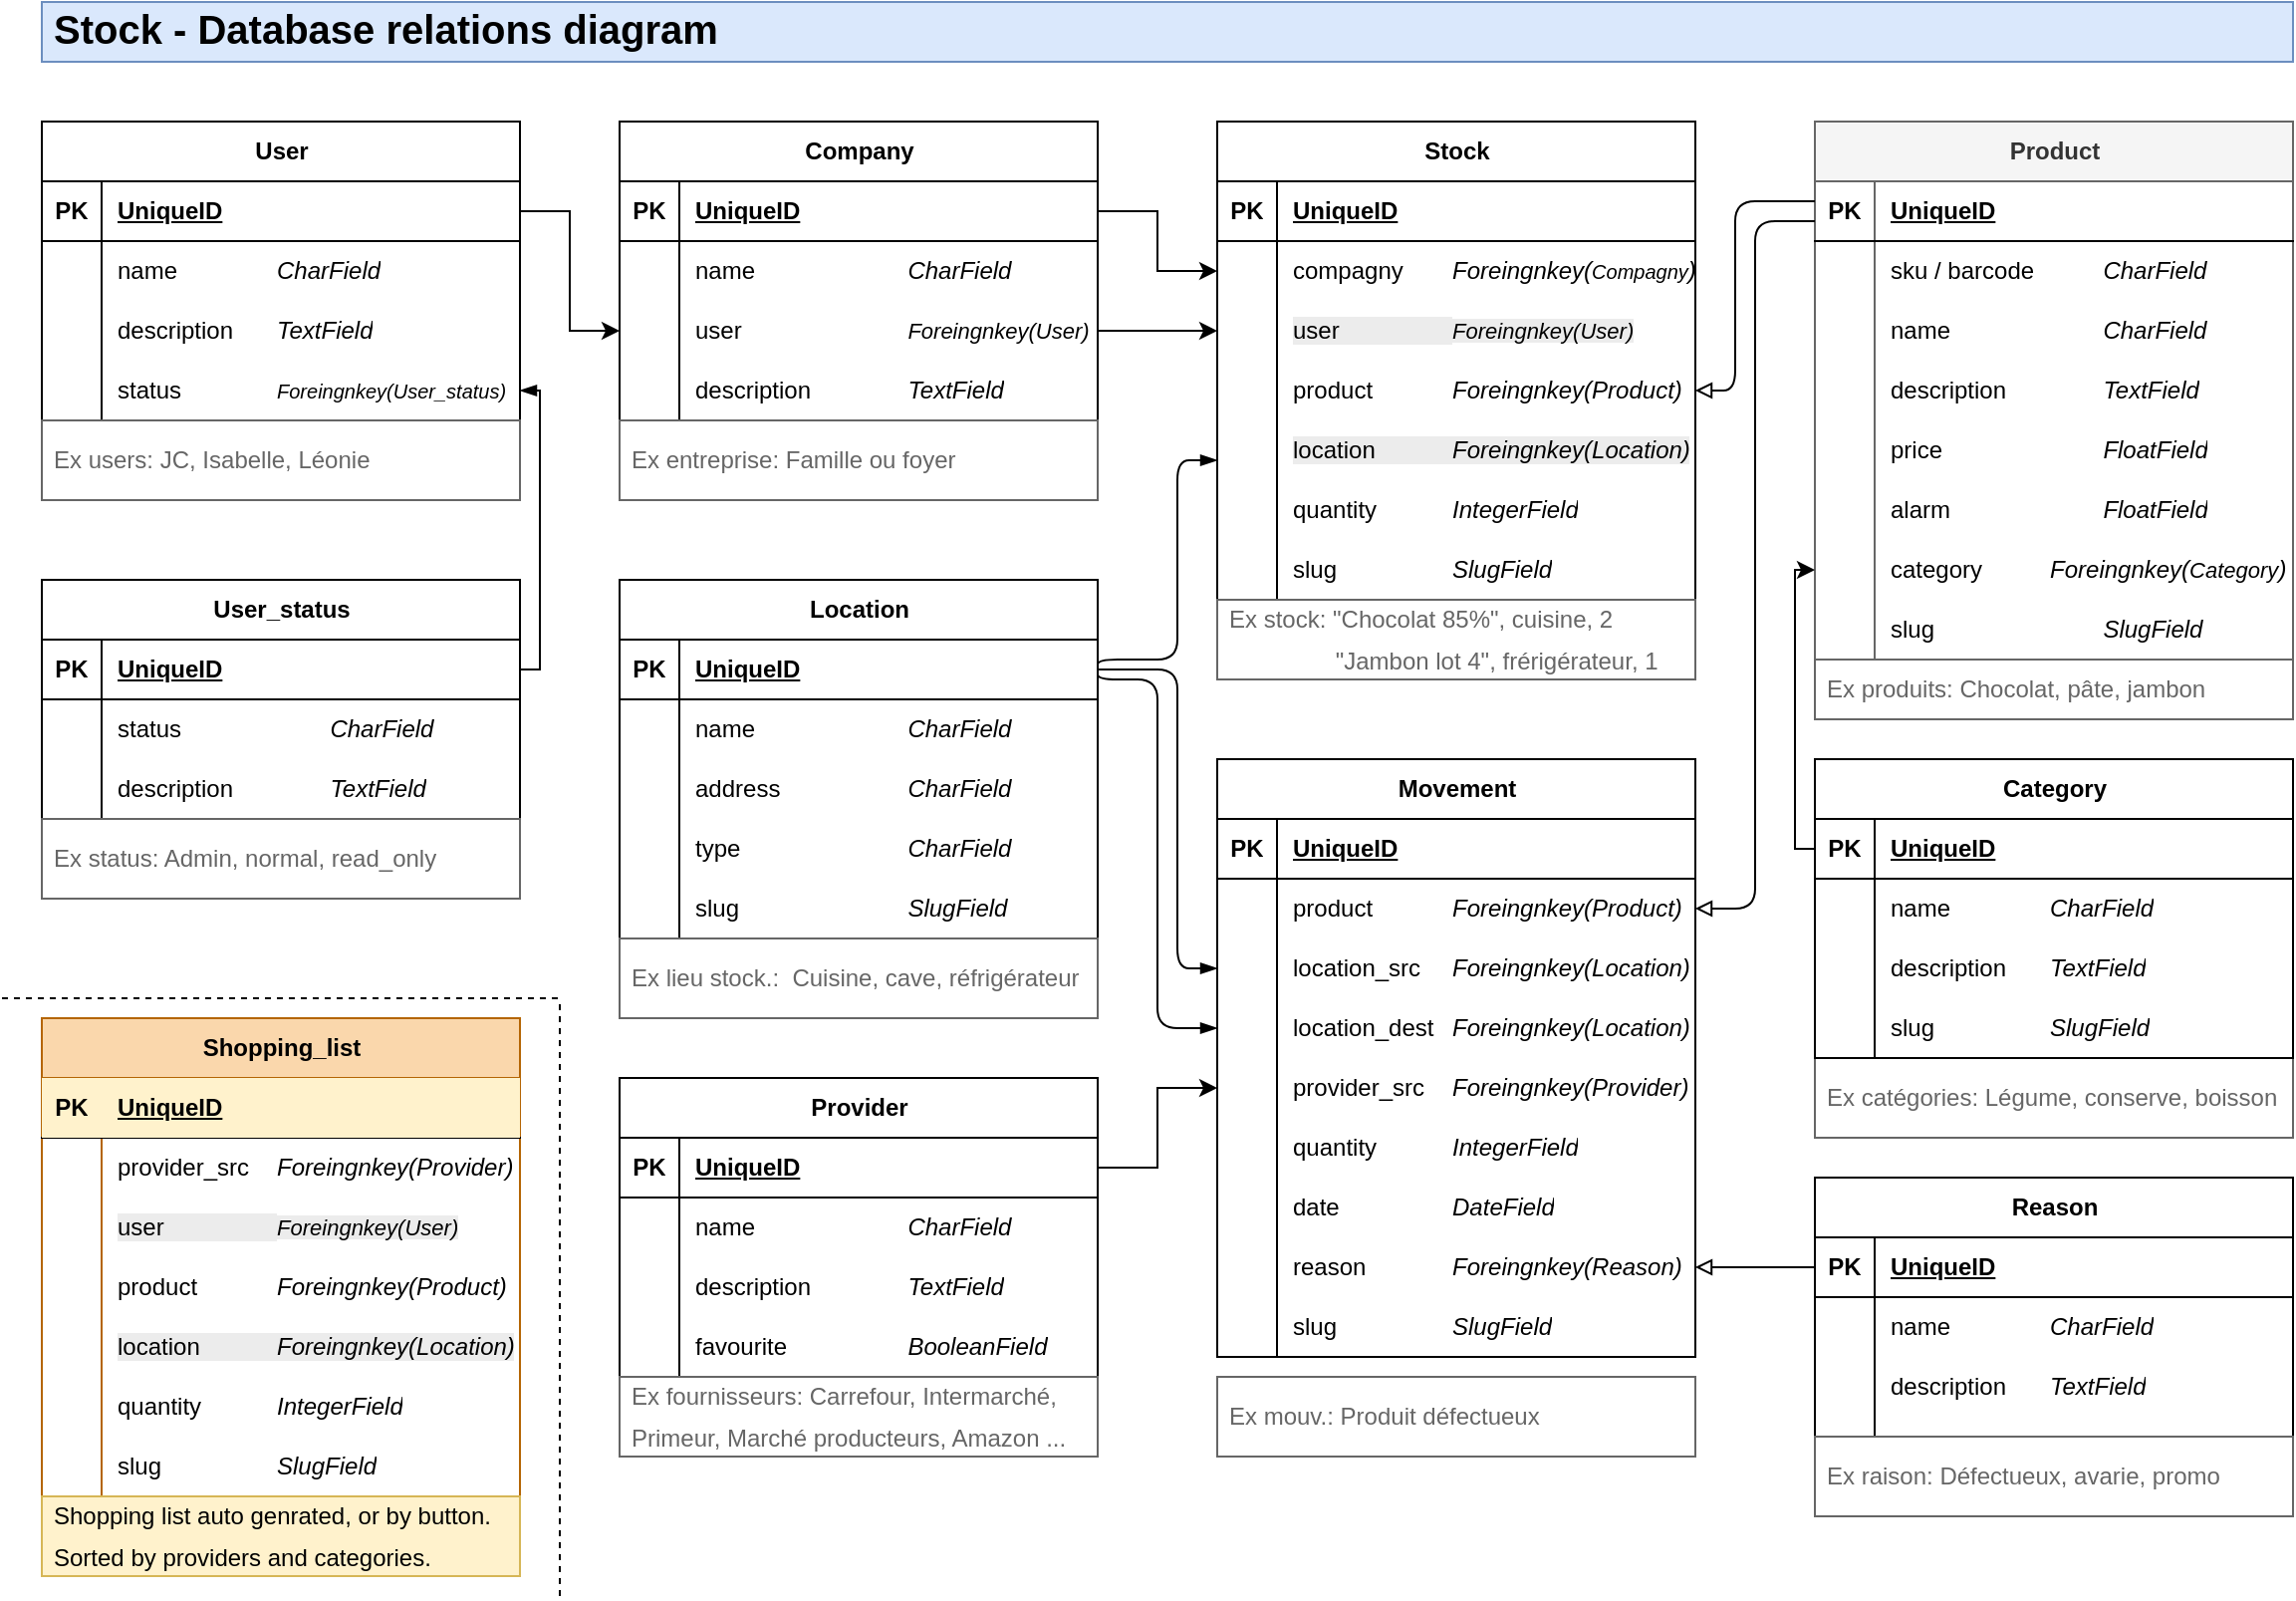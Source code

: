 <mxfile version="27.0.5">
  <diagram name="Page-1" id="4kLHrId6iomybYTij0Ap">
    <mxGraphModel dx="1426" dy="862" grid="1" gridSize="10" guides="1" tooltips="1" connect="1" arrows="1" fold="1" page="1" pageScale="1" pageWidth="1169" pageHeight="827" math="0" shadow="0">
      <root>
        <mxCell id="0" />
        <mxCell id="1" parent="0" />
        <mxCell id="ihdOq2OLYVloGynw6eQ9-1" value="Product" style="shape=table;startSize=30;container=1;collapsible=1;childLayout=tableLayout;fixedRows=1;rowLines=0;fontStyle=1;align=center;resizeLast=1;html=1;rounded=0;fillColor=#f5f5f5;fontColor=#333333;strokeColor=#666666;" parent="1" vertex="1">
          <mxGeometry x="910" y="80" width="240" height="270" as="geometry">
            <mxRectangle x="280" y="250" width="80" height="30" as="alternateBounds" />
          </mxGeometry>
        </mxCell>
        <mxCell id="ihdOq2OLYVloGynw6eQ9-2" value="" style="shape=tableRow;horizontal=0;startSize=0;swimlaneHead=0;swimlaneBody=0;fillColor=none;collapsible=0;dropTarget=0;points=[[0,0.5],[1,0.5]];portConstraint=eastwest;top=0;left=0;right=0;bottom=1;rounded=0;" parent="ihdOq2OLYVloGynw6eQ9-1" vertex="1">
          <mxGeometry y="30" width="240" height="30" as="geometry" />
        </mxCell>
        <mxCell id="ihdOq2OLYVloGynw6eQ9-3" value="PK" style="shape=partialRectangle;connectable=0;fillColor=none;top=0;left=0;bottom=0;right=0;fontStyle=1;overflow=hidden;whiteSpace=wrap;html=1;rounded=0;" parent="ihdOq2OLYVloGynw6eQ9-2" vertex="1">
          <mxGeometry width="30" height="30" as="geometry">
            <mxRectangle width="30" height="30" as="alternateBounds" />
          </mxGeometry>
        </mxCell>
        <mxCell id="ihdOq2OLYVloGynw6eQ9-4" value="UniqueID" style="shape=partialRectangle;connectable=0;fillColor=none;top=0;left=0;bottom=0;right=0;align=left;spacingLeft=6;fontStyle=5;overflow=hidden;whiteSpace=wrap;html=1;rounded=0;" parent="ihdOq2OLYVloGynw6eQ9-2" vertex="1">
          <mxGeometry x="30" width="210" height="30" as="geometry">
            <mxRectangle width="210" height="30" as="alternateBounds" />
          </mxGeometry>
        </mxCell>
        <mxCell id="ihdOq2OLYVloGynw6eQ9-5" value="" style="shape=tableRow;horizontal=0;startSize=0;swimlaneHead=0;swimlaneBody=0;fillColor=none;collapsible=0;dropTarget=0;points=[[0,0.5],[1,0.5]];portConstraint=eastwest;top=0;left=0;right=0;bottom=0;rounded=0;" parent="ihdOq2OLYVloGynw6eQ9-1" vertex="1">
          <mxGeometry y="60" width="240" height="30" as="geometry" />
        </mxCell>
        <mxCell id="ihdOq2OLYVloGynw6eQ9-6" value="" style="shape=partialRectangle;connectable=0;fillColor=none;top=0;left=0;bottom=0;right=0;editable=1;overflow=hidden;whiteSpace=wrap;html=1;rounded=0;" parent="ihdOq2OLYVloGynw6eQ9-5" vertex="1">
          <mxGeometry width="30" height="30" as="geometry">
            <mxRectangle width="30" height="30" as="alternateBounds" />
          </mxGeometry>
        </mxCell>
        <mxCell id="ihdOq2OLYVloGynw6eQ9-7" value="sku / barcode&lt;span style=&quot;white-space: pre;&quot;&gt;&#x9;&lt;/span&gt;&lt;span style=&quot;white-space: pre;&quot;&gt;&#x9;&lt;/span&gt;&lt;i&gt;CharField&lt;/i&gt;" style="shape=partialRectangle;connectable=0;fillColor=none;top=0;left=0;bottom=0;right=0;align=left;spacingLeft=6;overflow=hidden;whiteSpace=wrap;html=1;rounded=0;" parent="ihdOq2OLYVloGynw6eQ9-5" vertex="1">
          <mxGeometry x="30" width="210" height="30" as="geometry">
            <mxRectangle width="210" height="30" as="alternateBounds" />
          </mxGeometry>
        </mxCell>
        <mxCell id="ihdOq2OLYVloGynw6eQ9-8" value="" style="shape=tableRow;horizontal=0;startSize=0;swimlaneHead=0;swimlaneBody=0;fillColor=none;collapsible=0;dropTarget=0;points=[[0,0.5],[1,0.5]];portConstraint=eastwest;top=0;left=0;right=0;bottom=0;rounded=0;" parent="ihdOq2OLYVloGynw6eQ9-1" vertex="1">
          <mxGeometry y="90" width="240" height="30" as="geometry" />
        </mxCell>
        <mxCell id="ihdOq2OLYVloGynw6eQ9-9" value="" style="shape=partialRectangle;connectable=0;fillColor=none;top=0;left=0;bottom=0;right=0;editable=1;overflow=hidden;whiteSpace=wrap;html=1;rounded=0;" parent="ihdOq2OLYVloGynw6eQ9-8" vertex="1">
          <mxGeometry width="30" height="30" as="geometry">
            <mxRectangle width="30" height="30" as="alternateBounds" />
          </mxGeometry>
        </mxCell>
        <mxCell id="ihdOq2OLYVloGynw6eQ9-10" value="name&lt;span style=&quot;white-space: pre;&quot;&gt;&#x9;&lt;/span&gt;&lt;span style=&quot;white-space: pre;&quot;&gt;&#x9;&lt;/span&gt;&lt;span style=&quot;white-space: pre;&quot;&gt;&#x9;&lt;/span&gt;&lt;i&gt;CharField&lt;/i&gt;" style="shape=partialRectangle;connectable=0;fillColor=none;top=0;left=0;bottom=0;right=0;align=left;spacingLeft=6;overflow=hidden;whiteSpace=wrap;html=1;rounded=0;" parent="ihdOq2OLYVloGynw6eQ9-8" vertex="1">
          <mxGeometry x="30" width="210" height="30" as="geometry">
            <mxRectangle width="210" height="30" as="alternateBounds" />
          </mxGeometry>
        </mxCell>
        <mxCell id="ihdOq2OLYVloGynw6eQ9-11" value="" style="shape=tableRow;horizontal=0;startSize=0;swimlaneHead=0;swimlaneBody=0;fillColor=none;collapsible=0;dropTarget=0;points=[[0,0.5],[1,0.5]];portConstraint=eastwest;top=0;left=0;right=0;bottom=0;rounded=0;" parent="ihdOq2OLYVloGynw6eQ9-1" vertex="1">
          <mxGeometry y="120" width="240" height="30" as="geometry" />
        </mxCell>
        <mxCell id="ihdOq2OLYVloGynw6eQ9-12" value="" style="shape=partialRectangle;connectable=0;fillColor=none;top=0;left=0;bottom=0;right=0;editable=1;overflow=hidden;whiteSpace=wrap;html=1;rounded=0;" parent="ihdOq2OLYVloGynw6eQ9-11" vertex="1">
          <mxGeometry width="30" height="30" as="geometry">
            <mxRectangle width="30" height="30" as="alternateBounds" />
          </mxGeometry>
        </mxCell>
        <mxCell id="ihdOq2OLYVloGynw6eQ9-13" value="description&lt;span style=&quot;white-space: pre;&quot;&gt;&#x9;&lt;/span&gt;&lt;span style=&quot;white-space: pre;&quot;&gt;&#x9;&lt;/span&gt;&lt;i&gt;TextField&lt;/i&gt;" style="shape=partialRectangle;connectable=0;fillColor=none;top=0;left=0;bottom=0;right=0;align=left;spacingLeft=6;overflow=hidden;whiteSpace=wrap;html=1;rounded=0;" parent="ihdOq2OLYVloGynw6eQ9-11" vertex="1">
          <mxGeometry x="30" width="210" height="30" as="geometry">
            <mxRectangle width="210" height="30" as="alternateBounds" />
          </mxGeometry>
        </mxCell>
        <mxCell id="ihdOq2OLYVloGynw6eQ9-31" value="" style="shape=tableRow;horizontal=0;startSize=0;swimlaneHead=0;swimlaneBody=0;fillColor=none;collapsible=0;dropTarget=0;points=[[0,0.5],[1,0.5]];portConstraint=eastwest;top=0;left=0;right=0;bottom=0;rounded=0;" parent="ihdOq2OLYVloGynw6eQ9-1" vertex="1">
          <mxGeometry y="150" width="240" height="30" as="geometry" />
        </mxCell>
        <mxCell id="ihdOq2OLYVloGynw6eQ9-32" value="" style="shape=partialRectangle;connectable=0;fillColor=none;top=0;left=0;bottom=0;right=0;editable=1;overflow=hidden;whiteSpace=wrap;html=1;rounded=0;" parent="ihdOq2OLYVloGynw6eQ9-31" vertex="1">
          <mxGeometry width="30" height="30" as="geometry">
            <mxRectangle width="30" height="30" as="alternateBounds" />
          </mxGeometry>
        </mxCell>
        <mxCell id="ihdOq2OLYVloGynw6eQ9-33" value="price&lt;span style=&quot;white-space: pre;&quot;&gt;&#x9;&lt;/span&gt;&lt;span style=&quot;white-space: pre;&quot;&gt;&#x9;&lt;/span&gt;&lt;span style=&quot;white-space: pre;&quot;&gt;&#x9;&lt;/span&gt;&lt;i&gt;FloatField&lt;/i&gt;" style="shape=partialRectangle;connectable=0;fillColor=none;top=0;left=0;bottom=0;right=0;align=left;spacingLeft=6;overflow=hidden;whiteSpace=wrap;html=1;rounded=0;" parent="ihdOq2OLYVloGynw6eQ9-31" vertex="1">
          <mxGeometry x="30" width="210" height="30" as="geometry">
            <mxRectangle width="210" height="30" as="alternateBounds" />
          </mxGeometry>
        </mxCell>
        <mxCell id="ihdOq2OLYVloGynw6eQ9-34" value="" style="shape=tableRow;horizontal=0;startSize=0;swimlaneHead=0;swimlaneBody=0;fillColor=none;collapsible=0;dropTarget=0;points=[[0,0.5],[1,0.5]];portConstraint=eastwest;top=0;left=0;right=0;bottom=0;rounded=0;" parent="ihdOq2OLYVloGynw6eQ9-1" vertex="1">
          <mxGeometry y="180" width="240" height="30" as="geometry" />
        </mxCell>
        <mxCell id="ihdOq2OLYVloGynw6eQ9-35" value="" style="shape=partialRectangle;connectable=0;fillColor=none;top=0;left=0;bottom=0;right=0;editable=1;overflow=hidden;whiteSpace=wrap;html=1;rounded=0;" parent="ihdOq2OLYVloGynw6eQ9-34" vertex="1">
          <mxGeometry width="30" height="30" as="geometry">
            <mxRectangle width="30" height="30" as="alternateBounds" />
          </mxGeometry>
        </mxCell>
        <mxCell id="ihdOq2OLYVloGynw6eQ9-36" value="alarm&lt;span style=&quot;white-space: pre;&quot;&gt;&#x9;&lt;/span&gt;&lt;span style=&quot;white-space: pre;&quot;&gt;&#x9;&lt;/span&gt;&lt;span style=&quot;white-space: pre;&quot;&gt;&#x9;&lt;/span&gt;&lt;i&gt;FloatField&lt;/i&gt;" style="shape=partialRectangle;connectable=0;fillColor=none;top=0;left=0;bottom=0;right=0;align=left;spacingLeft=6;overflow=hidden;whiteSpace=wrap;html=1;rounded=0;" parent="ihdOq2OLYVloGynw6eQ9-34" vertex="1">
          <mxGeometry x="30" width="210" height="30" as="geometry">
            <mxRectangle width="210" height="30" as="alternateBounds" />
          </mxGeometry>
        </mxCell>
        <mxCell id="aMghYZXgnL9X_yfZ8Tjt-10" value="" style="shape=tableRow;horizontal=0;startSize=0;swimlaneHead=0;swimlaneBody=0;fillColor=none;collapsible=0;dropTarget=0;points=[[0,0.5],[1,0.5]];portConstraint=eastwest;top=0;left=0;right=0;bottom=0;rounded=0;" parent="ihdOq2OLYVloGynw6eQ9-1" vertex="1">
          <mxGeometry y="210" width="240" height="30" as="geometry" />
        </mxCell>
        <mxCell id="aMghYZXgnL9X_yfZ8Tjt-11" value="" style="shape=partialRectangle;connectable=0;fillColor=none;top=0;left=0;bottom=0;right=0;editable=1;overflow=hidden;whiteSpace=wrap;html=1;rounded=0;" parent="aMghYZXgnL9X_yfZ8Tjt-10" vertex="1">
          <mxGeometry width="30" height="30" as="geometry">
            <mxRectangle width="30" height="30" as="alternateBounds" />
          </mxGeometry>
        </mxCell>
        <mxCell id="aMghYZXgnL9X_yfZ8Tjt-12" value="category&lt;span style=&quot;white-space: pre;&quot;&gt;&#x9;&lt;/span&gt;&lt;span style=&quot;white-space: pre;&quot;&gt;&#x9;&lt;/span&gt;&lt;i&gt;Foreingnkey(&lt;font style=&quot;font-size: 11px;&quot;&gt;Category&lt;/font&gt;)&lt;/i&gt;" style="shape=partialRectangle;connectable=0;fillColor=none;top=0;left=0;bottom=0;right=0;align=left;spacingLeft=6;overflow=hidden;whiteSpace=wrap;html=1;rounded=0;" parent="aMghYZXgnL9X_yfZ8Tjt-10" vertex="1">
          <mxGeometry x="30" width="210" height="30" as="geometry">
            <mxRectangle width="210" height="30" as="alternateBounds" />
          </mxGeometry>
        </mxCell>
        <mxCell id="sbhzAnwUjTewLo2rYCh--16" value="" style="shape=tableRow;horizontal=0;startSize=0;swimlaneHead=0;swimlaneBody=0;fillColor=none;collapsible=0;dropTarget=0;points=[[0,0.5],[1,0.5]];portConstraint=eastwest;top=0;left=0;right=0;bottom=0;rounded=0;" parent="ihdOq2OLYVloGynw6eQ9-1" vertex="1">
          <mxGeometry y="240" width="240" height="30" as="geometry" />
        </mxCell>
        <mxCell id="sbhzAnwUjTewLo2rYCh--17" value="" style="shape=partialRectangle;connectable=0;fillColor=none;top=0;left=0;bottom=0;right=0;editable=1;overflow=hidden;whiteSpace=wrap;html=1;rounded=0;" parent="sbhzAnwUjTewLo2rYCh--16" vertex="1">
          <mxGeometry width="30" height="30" as="geometry">
            <mxRectangle width="30" height="30" as="alternateBounds" />
          </mxGeometry>
        </mxCell>
        <mxCell id="sbhzAnwUjTewLo2rYCh--18" value="slug&lt;span style=&quot;white-space: pre;&quot;&gt;&#x9;&lt;/span&gt;&lt;span style=&quot;white-space: pre;&quot;&gt;&#x9;&lt;/span&gt;&lt;span style=&quot;white-space: pre;&quot;&gt;&#x9;&lt;span style=&quot;white-space: pre;&quot;&gt;&#x9;&lt;/span&gt;&lt;/span&gt;&lt;i&gt;SlugField&lt;/i&gt;" style="shape=partialRectangle;connectable=0;fillColor=none;top=0;left=0;bottom=0;right=0;align=left;spacingLeft=6;overflow=hidden;whiteSpace=wrap;html=1;rounded=0;" parent="sbhzAnwUjTewLo2rYCh--16" vertex="1">
          <mxGeometry x="30" width="210" height="30" as="geometry">
            <mxRectangle width="210" height="30" as="alternateBounds" />
          </mxGeometry>
        </mxCell>
        <mxCell id="ihdOq2OLYVloGynw6eQ9-37" value="Location" style="shape=table;startSize=30;container=1;collapsible=1;childLayout=tableLayout;fixedRows=1;rowLines=0;fontStyle=1;align=center;resizeLast=1;html=1;" parent="1" vertex="1">
          <mxGeometry x="310" y="310" width="240" height="180" as="geometry" />
        </mxCell>
        <mxCell id="ihdOq2OLYVloGynw6eQ9-38" value="" style="shape=tableRow;horizontal=0;startSize=0;swimlaneHead=0;swimlaneBody=0;fillColor=none;collapsible=0;dropTarget=0;points=[[0,0.5],[1,0.5]];portConstraint=eastwest;top=0;left=0;right=0;bottom=1;" parent="ihdOq2OLYVloGynw6eQ9-37" vertex="1">
          <mxGeometry y="30" width="240" height="30" as="geometry" />
        </mxCell>
        <mxCell id="ihdOq2OLYVloGynw6eQ9-39" value="PK" style="shape=partialRectangle;connectable=0;fillColor=none;top=0;left=0;bottom=0;right=0;fontStyle=1;overflow=hidden;whiteSpace=wrap;html=1;" parent="ihdOq2OLYVloGynw6eQ9-38" vertex="1">
          <mxGeometry width="30" height="30" as="geometry">
            <mxRectangle width="30" height="30" as="alternateBounds" />
          </mxGeometry>
        </mxCell>
        <mxCell id="ihdOq2OLYVloGynw6eQ9-40" value="UniqueID" style="shape=partialRectangle;connectable=0;fillColor=none;top=0;left=0;bottom=0;right=0;align=left;spacingLeft=6;fontStyle=5;overflow=hidden;whiteSpace=wrap;html=1;" parent="ihdOq2OLYVloGynw6eQ9-38" vertex="1">
          <mxGeometry x="30" width="210" height="30" as="geometry">
            <mxRectangle width="210" height="30" as="alternateBounds" />
          </mxGeometry>
        </mxCell>
        <mxCell id="ihdOq2OLYVloGynw6eQ9-41" value="" style="shape=tableRow;horizontal=0;startSize=0;swimlaneHead=0;swimlaneBody=0;fillColor=none;collapsible=0;dropTarget=0;points=[[0,0.5],[1,0.5]];portConstraint=eastwest;top=0;left=0;right=0;bottom=0;" parent="ihdOq2OLYVloGynw6eQ9-37" vertex="1">
          <mxGeometry y="60" width="240" height="30" as="geometry" />
        </mxCell>
        <mxCell id="ihdOq2OLYVloGynw6eQ9-42" value="" style="shape=partialRectangle;connectable=0;fillColor=none;top=0;left=0;bottom=0;right=0;editable=1;overflow=hidden;whiteSpace=wrap;html=1;" parent="ihdOq2OLYVloGynw6eQ9-41" vertex="1">
          <mxGeometry width="30" height="30" as="geometry">
            <mxRectangle width="30" height="30" as="alternateBounds" />
          </mxGeometry>
        </mxCell>
        <mxCell id="ihdOq2OLYVloGynw6eQ9-43" value="name&lt;span style=&quot;white-space: pre;&quot;&gt;&#x9;&lt;/span&gt;&lt;span style=&quot;white-space: pre;&quot;&gt;&#x9;&lt;/span&gt;&lt;span style=&quot;white-space: pre;&quot;&gt;&#x9;&lt;/span&gt;&lt;i&gt;CharField&lt;/i&gt;" style="shape=partialRectangle;connectable=0;fillColor=none;top=0;left=0;bottom=0;right=0;align=left;spacingLeft=6;overflow=hidden;whiteSpace=wrap;html=1;" parent="ihdOq2OLYVloGynw6eQ9-41" vertex="1">
          <mxGeometry x="30" width="210" height="30" as="geometry">
            <mxRectangle width="210" height="30" as="alternateBounds" />
          </mxGeometry>
        </mxCell>
        <mxCell id="ihdOq2OLYVloGynw6eQ9-44" value="" style="shape=tableRow;horizontal=0;startSize=0;swimlaneHead=0;swimlaneBody=0;fillColor=none;collapsible=0;dropTarget=0;points=[[0,0.5],[1,0.5]];portConstraint=eastwest;top=0;left=0;right=0;bottom=0;" parent="ihdOq2OLYVloGynw6eQ9-37" vertex="1">
          <mxGeometry y="90" width="240" height="30" as="geometry" />
        </mxCell>
        <mxCell id="ihdOq2OLYVloGynw6eQ9-45" value="" style="shape=partialRectangle;connectable=0;fillColor=none;top=0;left=0;bottom=0;right=0;editable=1;overflow=hidden;whiteSpace=wrap;html=1;" parent="ihdOq2OLYVloGynw6eQ9-44" vertex="1">
          <mxGeometry width="30" height="30" as="geometry">
            <mxRectangle width="30" height="30" as="alternateBounds" />
          </mxGeometry>
        </mxCell>
        <mxCell id="ihdOq2OLYVloGynw6eQ9-46" value="address&lt;span style=&quot;white-space: pre;&quot;&gt;&#x9;&lt;/span&gt;&lt;span style=&quot;white-space: pre;&quot;&gt;&#x9;&lt;/span&gt;&lt;span style=&quot;white-space: pre;&quot;&gt;&#x9;&lt;/span&gt;&lt;i&gt;CharField&lt;/i&gt;" style="shape=partialRectangle;connectable=0;fillColor=none;top=0;left=0;bottom=0;right=0;align=left;spacingLeft=6;overflow=hidden;whiteSpace=wrap;html=1;" parent="ihdOq2OLYVloGynw6eQ9-44" vertex="1">
          <mxGeometry x="30" width="210" height="30" as="geometry">
            <mxRectangle width="210" height="30" as="alternateBounds" />
          </mxGeometry>
        </mxCell>
        <mxCell id="ihdOq2OLYVloGynw6eQ9-47" value="" style="shape=tableRow;horizontal=0;startSize=0;swimlaneHead=0;swimlaneBody=0;fillColor=none;collapsible=0;dropTarget=0;points=[[0,0.5],[1,0.5]];portConstraint=eastwest;top=0;left=0;right=0;bottom=0;" parent="ihdOq2OLYVloGynw6eQ9-37" vertex="1">
          <mxGeometry y="120" width="240" height="30" as="geometry" />
        </mxCell>
        <mxCell id="ihdOq2OLYVloGynw6eQ9-48" value="" style="shape=partialRectangle;connectable=0;fillColor=none;top=0;left=0;bottom=0;right=0;editable=1;overflow=hidden;whiteSpace=wrap;html=1;" parent="ihdOq2OLYVloGynw6eQ9-47" vertex="1">
          <mxGeometry width="30" height="30" as="geometry">
            <mxRectangle width="30" height="30" as="alternateBounds" />
          </mxGeometry>
        </mxCell>
        <mxCell id="ihdOq2OLYVloGynw6eQ9-49" value="type&lt;span style=&quot;white-space: pre;&quot;&gt;&#x9;&lt;/span&gt;&lt;span style=&quot;white-space: pre;&quot;&gt;&#x9;&lt;/span&gt;&lt;span style=&quot;white-space: pre;&quot;&gt;&#x9;&lt;/span&gt;&lt;span style=&quot;white-space: pre;&quot;&gt;&#x9;&lt;/span&gt;&lt;i&gt;CharField&lt;/i&gt;" style="shape=partialRectangle;connectable=0;fillColor=none;top=0;left=0;bottom=0;right=0;align=left;spacingLeft=6;overflow=hidden;whiteSpace=wrap;html=1;" parent="ihdOq2OLYVloGynw6eQ9-47" vertex="1">
          <mxGeometry x="30" width="210" height="30" as="geometry">
            <mxRectangle width="210" height="30" as="alternateBounds" />
          </mxGeometry>
        </mxCell>
        <mxCell id="aMghYZXgnL9X_yfZ8Tjt-13" value="" style="shape=tableRow;horizontal=0;startSize=0;swimlaneHead=0;swimlaneBody=0;fillColor=none;collapsible=0;dropTarget=0;points=[[0,0.5],[1,0.5]];portConstraint=eastwest;top=0;left=0;right=0;bottom=0;" parent="ihdOq2OLYVloGynw6eQ9-37" vertex="1">
          <mxGeometry y="150" width="240" height="30" as="geometry" />
        </mxCell>
        <mxCell id="aMghYZXgnL9X_yfZ8Tjt-14" value="" style="shape=partialRectangle;connectable=0;fillColor=none;top=0;left=0;bottom=0;right=0;editable=1;overflow=hidden;whiteSpace=wrap;html=1;" parent="aMghYZXgnL9X_yfZ8Tjt-13" vertex="1">
          <mxGeometry width="30" height="30" as="geometry">
            <mxRectangle width="30" height="30" as="alternateBounds" />
          </mxGeometry>
        </mxCell>
        <mxCell id="aMghYZXgnL9X_yfZ8Tjt-15" value="slug&lt;span style=&quot;white-space: pre;&quot;&gt;&#x9;&lt;/span&gt;&lt;span style=&quot;white-space: pre;&quot;&gt;&#x9;&lt;/span&gt;&lt;span style=&quot;white-space: pre;&quot;&gt;&#x9;&lt;span style=&quot;white-space: pre;&quot;&gt;&#x9;&lt;/span&gt;&lt;/span&gt;&lt;i&gt;SlugField&lt;/i&gt;" style="shape=partialRectangle;connectable=0;fillColor=none;top=0;left=0;bottom=0;right=0;align=left;spacingLeft=6;overflow=hidden;whiteSpace=wrap;html=1;" parent="aMghYZXgnL9X_yfZ8Tjt-13" vertex="1">
          <mxGeometry x="30" width="210" height="30" as="geometry">
            <mxRectangle width="210" height="30" as="alternateBounds" />
          </mxGeometry>
        </mxCell>
        <mxCell id="ihdOq2OLYVloGynw6eQ9-50" value="Stock" style="shape=table;startSize=30;container=1;collapsible=1;childLayout=tableLayout;fixedRows=1;rowLines=0;fontStyle=1;align=center;resizeLast=1;html=1;" parent="1" vertex="1">
          <mxGeometry x="610" y="80" width="240" height="240" as="geometry" />
        </mxCell>
        <mxCell id="ihdOq2OLYVloGynw6eQ9-51" value="" style="shape=tableRow;horizontal=0;startSize=0;swimlaneHead=0;swimlaneBody=0;fillColor=none;collapsible=0;dropTarget=0;points=[[0,0.5],[1,0.5]];portConstraint=eastwest;top=0;left=0;right=0;bottom=1;" parent="ihdOq2OLYVloGynw6eQ9-50" vertex="1">
          <mxGeometry y="30" width="240" height="30" as="geometry" />
        </mxCell>
        <mxCell id="ihdOq2OLYVloGynw6eQ9-52" value="PK" style="shape=partialRectangle;connectable=0;fillColor=none;top=0;left=0;bottom=0;right=0;fontStyle=1;overflow=hidden;whiteSpace=wrap;html=1;" parent="ihdOq2OLYVloGynw6eQ9-51" vertex="1">
          <mxGeometry width="30" height="30" as="geometry">
            <mxRectangle width="30" height="30" as="alternateBounds" />
          </mxGeometry>
        </mxCell>
        <mxCell id="ihdOq2OLYVloGynw6eQ9-53" value="UniqueID" style="shape=partialRectangle;connectable=0;fillColor=none;top=0;left=0;bottom=0;right=0;align=left;spacingLeft=6;fontStyle=5;overflow=hidden;whiteSpace=wrap;html=1;" parent="ihdOq2OLYVloGynw6eQ9-51" vertex="1">
          <mxGeometry x="30" width="210" height="30" as="geometry">
            <mxRectangle width="210" height="30" as="alternateBounds" />
          </mxGeometry>
        </mxCell>
        <mxCell id="ihdOq2OLYVloGynw6eQ9-54" value="" style="shape=tableRow;horizontal=0;startSize=0;swimlaneHead=0;swimlaneBody=0;fillColor=none;collapsible=0;dropTarget=0;points=[[0,0.5],[1,0.5]];portConstraint=eastwest;top=0;left=0;right=0;bottom=0;" parent="ihdOq2OLYVloGynw6eQ9-50" vertex="1">
          <mxGeometry y="60" width="240" height="30" as="geometry" />
        </mxCell>
        <mxCell id="ihdOq2OLYVloGynw6eQ9-55" value="" style="shape=partialRectangle;connectable=0;fillColor=none;top=0;left=0;bottom=0;right=0;editable=1;overflow=hidden;whiteSpace=wrap;html=1;" parent="ihdOq2OLYVloGynw6eQ9-54" vertex="1">
          <mxGeometry width="30" height="30" as="geometry">
            <mxRectangle width="30" height="30" as="alternateBounds" />
          </mxGeometry>
        </mxCell>
        <mxCell id="ihdOq2OLYVloGynw6eQ9-56" value="compagny&lt;span style=&quot;white-space: pre;&quot;&gt;&lt;span style=&quot;white-space: pre;&quot;&gt;&#x9;&lt;/span&gt;&lt;/span&gt;&lt;i&gt;Foreingnkey(&lt;font style=&quot;font-size: 10px;&quot;&gt;Compagny&lt;/font&gt;)&lt;/i&gt;" style="shape=partialRectangle;connectable=0;fillColor=none;top=0;left=0;bottom=0;right=0;align=left;spacingLeft=6;overflow=hidden;whiteSpace=wrap;html=1;" parent="ihdOq2OLYVloGynw6eQ9-54" vertex="1">
          <mxGeometry x="30" width="210" height="30" as="geometry">
            <mxRectangle width="210" height="30" as="alternateBounds" />
          </mxGeometry>
        </mxCell>
        <mxCell id="ihdOq2OLYVloGynw6eQ9-57" value="" style="shape=tableRow;horizontal=0;startSize=0;swimlaneHead=0;swimlaneBody=0;fillColor=none;collapsible=0;dropTarget=0;points=[[0,0.5],[1,0.5]];portConstraint=eastwest;top=0;left=0;right=0;bottom=0;" parent="ihdOq2OLYVloGynw6eQ9-50" vertex="1">
          <mxGeometry y="90" width="240" height="30" as="geometry" />
        </mxCell>
        <mxCell id="ihdOq2OLYVloGynw6eQ9-58" value="" style="shape=partialRectangle;connectable=0;fillColor=none;top=0;left=0;bottom=0;right=0;editable=1;overflow=hidden;whiteSpace=wrap;html=1;" parent="ihdOq2OLYVloGynw6eQ9-57" vertex="1">
          <mxGeometry width="30" height="30" as="geometry">
            <mxRectangle width="30" height="30" as="alternateBounds" />
          </mxGeometry>
        </mxCell>
        <mxCell id="ihdOq2OLYVloGynw6eQ9-59" value="&lt;span style=&quot;color: rgb(0, 0, 0); font-family: Helvetica; font-size: 12px; font-style: normal; font-variant-ligatures: normal; font-variant-caps: normal; font-weight: 400; letter-spacing: normal; orphans: 2; text-align: left; text-indent: 0px; text-transform: none; widows: 2; word-spacing: 0px; -webkit-text-stroke-width: 0px; white-space: normal; background-color: rgb(236, 236, 236); text-decoration-thickness: initial; text-decoration-style: initial; text-decoration-color: initial; display: inline !important; float: none;&quot;&gt;user&lt;span style=&quot;white-space: pre;&quot;&gt;&#x9;&lt;/span&gt;&lt;span style=&quot;white-space: pre;&quot;&gt;&#x9;&lt;/span&gt;&lt;span style=&quot;white-space: pre;&quot;&gt;&#x9;&lt;/span&gt;&lt;/span&gt;&lt;font style=&quot;forced-color-adjust: none; color: rgb(0, 0, 0); font-family: Helvetica; font-style: normal; font-variant-ligatures: normal; font-variant-caps: normal; font-weight: 400; letter-spacing: normal; orphans: 2; text-align: left; text-indent: 0px; text-transform: none; widows: 2; word-spacing: 0px; -webkit-text-stroke-width: 0px; white-space: normal; background-color: rgb(236, 236, 236); text-decoration-thickness: initial; text-decoration-style: initial; text-decoration-color: initial; font-size: 11px;&quot;&gt;&lt;i style=&quot;forced-color-adjust: none;&quot;&gt;Foreingnkey(&lt;/i&gt;&lt;span style=&quot;forced-color-adjust: none; text-align: center; text-wrap-mode: nowrap;&quot;&gt;&lt;i style=&quot;forced-color-adjust: none;&quot;&gt;User&lt;/i&gt;&lt;/span&gt;&lt;i style=&quot;forced-color-adjust: none;&quot;&gt;)&lt;/i&gt;&lt;/font&gt;" style="shape=partialRectangle;connectable=0;fillColor=none;top=0;left=0;bottom=0;right=0;align=left;spacingLeft=6;overflow=hidden;whiteSpace=wrap;html=1;" parent="ihdOq2OLYVloGynw6eQ9-57" vertex="1">
          <mxGeometry x="30" width="210" height="30" as="geometry">
            <mxRectangle width="210" height="30" as="alternateBounds" />
          </mxGeometry>
        </mxCell>
        <mxCell id="ihdOq2OLYVloGynw6eQ9-60" value="" style="shape=tableRow;horizontal=0;startSize=0;swimlaneHead=0;swimlaneBody=0;fillColor=none;collapsible=0;dropTarget=0;points=[[0,0.5],[1,0.5]];portConstraint=eastwest;top=0;left=0;right=0;bottom=0;" parent="ihdOq2OLYVloGynw6eQ9-50" vertex="1">
          <mxGeometry y="120" width="240" height="30" as="geometry" />
        </mxCell>
        <mxCell id="ihdOq2OLYVloGynw6eQ9-61" value="" style="shape=partialRectangle;connectable=0;fillColor=none;top=0;left=0;bottom=0;right=0;editable=1;overflow=hidden;whiteSpace=wrap;html=1;" parent="ihdOq2OLYVloGynw6eQ9-60" vertex="1">
          <mxGeometry width="30" height="30" as="geometry">
            <mxRectangle width="30" height="30" as="alternateBounds" />
          </mxGeometry>
        </mxCell>
        <mxCell id="ihdOq2OLYVloGynw6eQ9-62" value="product&lt;span style=&quot;white-space: pre;&quot;&gt;&#x9;&lt;span style=&quot;white-space: pre;&quot;&gt;&#x9;&lt;/span&gt;&lt;/span&gt;&lt;i&gt;Foreingnkey(Product)&lt;/i&gt;" style="shape=partialRectangle;connectable=0;fillColor=none;top=0;left=0;bottom=0;right=0;align=left;spacingLeft=6;overflow=hidden;whiteSpace=wrap;html=1;" parent="ihdOq2OLYVloGynw6eQ9-60" vertex="1">
          <mxGeometry x="30" width="210" height="30" as="geometry">
            <mxRectangle width="210" height="30" as="alternateBounds" />
          </mxGeometry>
        </mxCell>
        <mxCell id="aMghYZXgnL9X_yfZ8Tjt-1" value="" style="shape=tableRow;horizontal=0;startSize=0;swimlaneHead=0;swimlaneBody=0;fillColor=none;collapsible=0;dropTarget=0;points=[[0,0.5],[1,0.5]];portConstraint=eastwest;top=0;left=0;right=0;bottom=0;" parent="ihdOq2OLYVloGynw6eQ9-50" vertex="1">
          <mxGeometry y="150" width="240" height="30" as="geometry" />
        </mxCell>
        <mxCell id="aMghYZXgnL9X_yfZ8Tjt-2" value="" style="shape=partialRectangle;connectable=0;fillColor=none;top=0;left=0;bottom=0;right=0;editable=1;overflow=hidden;whiteSpace=wrap;html=1;" parent="aMghYZXgnL9X_yfZ8Tjt-1" vertex="1">
          <mxGeometry width="30" height="30" as="geometry">
            <mxRectangle width="30" height="30" as="alternateBounds" />
          </mxGeometry>
        </mxCell>
        <mxCell id="aMghYZXgnL9X_yfZ8Tjt-3" value="&lt;span style=&quot;color: rgb(0, 0, 0); font-family: Helvetica; font-size: 12px; font-style: normal; font-variant-ligatures: normal; font-variant-caps: normal; font-weight: 400; letter-spacing: normal; orphans: 2; text-align: left; text-indent: 0px; text-transform: none; widows: 2; word-spacing: 0px; -webkit-text-stroke-width: 0px; white-space: normal; background-color: rgb(236, 236, 236); text-decoration-thickness: initial; text-decoration-style: initial; text-decoration-color: initial; display: inline !important; float: none;&quot;&gt;location&lt;span style=&quot;white-space: pre;&quot;&gt;&#x9;&lt;/span&gt;&lt;span style=&quot;white-space: pre;&quot;&gt;&#x9;&lt;/span&gt;&lt;/span&gt;&lt;i style=&quot;forced-color-adjust: none; color: rgb(0, 0, 0); font-family: Helvetica; font-size: 12px; font-variant-ligatures: normal; font-variant-caps: normal; font-weight: 400; letter-spacing: normal; orphans: 2; text-align: left; text-indent: 0px; text-transform: none; widows: 2; word-spacing: 0px; -webkit-text-stroke-width: 0px; white-space: normal; background-color: rgb(236, 236, 236); text-decoration-thickness: initial; text-decoration-style: initial; text-decoration-color: initial;&quot;&gt;Foreingnkey(Location)&lt;/i&gt;" style="shape=partialRectangle;connectable=0;fillColor=none;top=0;left=0;bottom=0;right=0;align=left;spacingLeft=6;overflow=hidden;whiteSpace=wrap;html=1;" parent="aMghYZXgnL9X_yfZ8Tjt-1" vertex="1">
          <mxGeometry x="30" width="210" height="30" as="geometry">
            <mxRectangle width="210" height="30" as="alternateBounds" />
          </mxGeometry>
        </mxCell>
        <mxCell id="aMghYZXgnL9X_yfZ8Tjt-48" value="" style="shape=tableRow;horizontal=0;startSize=0;swimlaneHead=0;swimlaneBody=0;fillColor=none;collapsible=0;dropTarget=0;points=[[0,0.5],[1,0.5]];portConstraint=eastwest;top=0;left=0;right=0;bottom=0;" parent="ihdOq2OLYVloGynw6eQ9-50" vertex="1">
          <mxGeometry y="180" width="240" height="30" as="geometry" />
        </mxCell>
        <mxCell id="aMghYZXgnL9X_yfZ8Tjt-49" value="" style="shape=partialRectangle;connectable=0;fillColor=none;top=0;left=0;bottom=0;right=0;editable=1;overflow=hidden;whiteSpace=wrap;html=1;" parent="aMghYZXgnL9X_yfZ8Tjt-48" vertex="1">
          <mxGeometry width="30" height="30" as="geometry">
            <mxRectangle width="30" height="30" as="alternateBounds" />
          </mxGeometry>
        </mxCell>
        <mxCell id="aMghYZXgnL9X_yfZ8Tjt-50" value="quantity&lt;span style=&quot;white-space: pre;&quot;&gt;&#x9;&lt;/span&gt;&lt;span style=&quot;white-space: pre;&quot;&gt;&#x9;&lt;/span&gt;&lt;i&gt;IntegerField&lt;/i&gt;" style="shape=partialRectangle;connectable=0;fillColor=none;top=0;left=0;bottom=0;right=0;align=left;spacingLeft=6;overflow=hidden;whiteSpace=wrap;html=1;" parent="aMghYZXgnL9X_yfZ8Tjt-48" vertex="1">
          <mxGeometry x="30" width="210" height="30" as="geometry">
            <mxRectangle width="210" height="30" as="alternateBounds" />
          </mxGeometry>
        </mxCell>
        <mxCell id="aMghYZXgnL9X_yfZ8Tjt-84" value="" style="shape=tableRow;horizontal=0;startSize=0;swimlaneHead=0;swimlaneBody=0;fillColor=none;collapsible=0;dropTarget=0;points=[[0,0.5],[1,0.5]];portConstraint=eastwest;top=0;left=0;right=0;bottom=0;" parent="ihdOq2OLYVloGynw6eQ9-50" vertex="1">
          <mxGeometry y="210" width="240" height="30" as="geometry" />
        </mxCell>
        <mxCell id="aMghYZXgnL9X_yfZ8Tjt-85" value="" style="shape=partialRectangle;connectable=0;fillColor=none;top=0;left=0;bottom=0;right=0;editable=1;overflow=hidden;whiteSpace=wrap;html=1;" parent="aMghYZXgnL9X_yfZ8Tjt-84" vertex="1">
          <mxGeometry width="30" height="30" as="geometry">
            <mxRectangle width="30" height="30" as="alternateBounds" />
          </mxGeometry>
        </mxCell>
        <mxCell id="aMghYZXgnL9X_yfZ8Tjt-86" value="slug&lt;span style=&quot;white-space: pre;&quot;&gt;&#x9;&lt;/span&gt;&lt;span style=&quot;white-space: pre;&quot;&gt;&#x9;&lt;/span&gt;&lt;span style=&quot;white-space: pre;&quot;&gt;&#x9;&lt;/span&gt;&lt;i&gt;SlugField&lt;/i&gt;" style="shape=partialRectangle;connectable=0;fillColor=none;top=0;left=0;bottom=0;right=0;align=left;spacingLeft=6;overflow=hidden;whiteSpace=wrap;html=1;" parent="aMghYZXgnL9X_yfZ8Tjt-84" vertex="1">
          <mxGeometry x="30" width="210" height="30" as="geometry">
            <mxRectangle width="210" height="30" as="alternateBounds" />
          </mxGeometry>
        </mxCell>
        <mxCell id="ihdOq2OLYVloGynw6eQ9-63" value="Movement" style="shape=table;startSize=30;container=1;collapsible=1;childLayout=tableLayout;fixedRows=1;rowLines=0;fontStyle=1;align=center;resizeLast=1;html=1;" parent="1" vertex="1">
          <mxGeometry x="610" y="400" width="240" height="300" as="geometry" />
        </mxCell>
        <mxCell id="ihdOq2OLYVloGynw6eQ9-64" value="" style="shape=tableRow;horizontal=0;startSize=0;swimlaneHead=0;swimlaneBody=0;fillColor=none;collapsible=0;dropTarget=0;points=[[0,0.5],[1,0.5]];portConstraint=eastwest;top=0;left=0;right=0;bottom=1;" parent="ihdOq2OLYVloGynw6eQ9-63" vertex="1">
          <mxGeometry y="30" width="240" height="30" as="geometry" />
        </mxCell>
        <mxCell id="ihdOq2OLYVloGynw6eQ9-65" value="PK" style="shape=partialRectangle;connectable=0;fillColor=none;top=0;left=0;bottom=0;right=0;fontStyle=1;overflow=hidden;whiteSpace=wrap;html=1;" parent="ihdOq2OLYVloGynw6eQ9-64" vertex="1">
          <mxGeometry width="30" height="30" as="geometry">
            <mxRectangle width="30" height="30" as="alternateBounds" />
          </mxGeometry>
        </mxCell>
        <mxCell id="ihdOq2OLYVloGynw6eQ9-66" value="UniqueID" style="shape=partialRectangle;connectable=0;fillColor=none;top=0;left=0;bottom=0;right=0;align=left;spacingLeft=6;fontStyle=5;overflow=hidden;whiteSpace=wrap;html=1;" parent="ihdOq2OLYVloGynw6eQ9-64" vertex="1">
          <mxGeometry x="30" width="210" height="30" as="geometry">
            <mxRectangle width="210" height="30" as="alternateBounds" />
          </mxGeometry>
        </mxCell>
        <mxCell id="ihdOq2OLYVloGynw6eQ9-67" value="" style="shape=tableRow;horizontal=0;startSize=0;swimlaneHead=0;swimlaneBody=0;fillColor=none;collapsible=0;dropTarget=0;points=[[0,0.5],[1,0.5]];portConstraint=eastwest;top=0;left=0;right=0;bottom=0;" parent="ihdOq2OLYVloGynw6eQ9-63" vertex="1">
          <mxGeometry y="60" width="240" height="30" as="geometry" />
        </mxCell>
        <mxCell id="ihdOq2OLYVloGynw6eQ9-68" value="" style="shape=partialRectangle;connectable=0;fillColor=none;top=0;left=0;bottom=0;right=0;editable=1;overflow=hidden;whiteSpace=wrap;html=1;" parent="ihdOq2OLYVloGynw6eQ9-67" vertex="1">
          <mxGeometry width="30" height="30" as="geometry">
            <mxRectangle width="30" height="30" as="alternateBounds" />
          </mxGeometry>
        </mxCell>
        <mxCell id="ihdOq2OLYVloGynw6eQ9-69" value="product&lt;span style=&quot;white-space: pre;&quot;&gt;&#x9;&lt;/span&gt;&lt;span style=&quot;white-space: pre;&quot;&gt;&#x9;&lt;/span&gt;&lt;i&gt;Foreingnkey(Product)&lt;/i&gt;" style="shape=partialRectangle;connectable=0;fillColor=none;top=0;left=0;bottom=0;right=0;align=left;spacingLeft=6;overflow=hidden;whiteSpace=wrap;html=1;" parent="ihdOq2OLYVloGynw6eQ9-67" vertex="1">
          <mxGeometry x="30" width="210" height="30" as="geometry">
            <mxRectangle width="210" height="30" as="alternateBounds" />
          </mxGeometry>
        </mxCell>
        <mxCell id="ihdOq2OLYVloGynw6eQ9-70" value="" style="shape=tableRow;horizontal=0;startSize=0;swimlaneHead=0;swimlaneBody=0;fillColor=none;collapsible=0;dropTarget=0;points=[[0,0.5],[1,0.5]];portConstraint=eastwest;top=0;left=0;right=0;bottom=0;" parent="ihdOq2OLYVloGynw6eQ9-63" vertex="1">
          <mxGeometry y="90" width="240" height="30" as="geometry" />
        </mxCell>
        <mxCell id="ihdOq2OLYVloGynw6eQ9-71" value="" style="shape=partialRectangle;connectable=0;fillColor=none;top=0;left=0;bottom=0;right=0;editable=1;overflow=hidden;whiteSpace=wrap;html=1;" parent="ihdOq2OLYVloGynw6eQ9-70" vertex="1">
          <mxGeometry width="30" height="30" as="geometry">
            <mxRectangle width="30" height="30" as="alternateBounds" />
          </mxGeometry>
        </mxCell>
        <mxCell id="ihdOq2OLYVloGynw6eQ9-72" value="location_src&lt;span style=&quot;white-space: pre;&quot;&gt;&#x9;&lt;/span&gt;&lt;font style=&quot;color: rgb(0, 0, 0);&quot;&gt;&lt;i&gt;Foreingnkey(Location)&lt;/i&gt;&lt;/font&gt;" style="shape=partialRectangle;connectable=0;fillColor=none;top=0;left=0;bottom=0;right=0;align=left;spacingLeft=6;overflow=hidden;whiteSpace=wrap;html=1;" parent="ihdOq2OLYVloGynw6eQ9-70" vertex="1">
          <mxGeometry x="30" width="210" height="30" as="geometry">
            <mxRectangle width="210" height="30" as="alternateBounds" />
          </mxGeometry>
        </mxCell>
        <mxCell id="ihdOq2OLYVloGynw6eQ9-73" value="" style="shape=tableRow;horizontal=0;startSize=0;swimlaneHead=0;swimlaneBody=0;fillColor=none;collapsible=0;dropTarget=0;points=[[0,0.5],[1,0.5]];portConstraint=eastwest;top=0;left=0;right=0;bottom=0;" parent="ihdOq2OLYVloGynw6eQ9-63" vertex="1">
          <mxGeometry y="120" width="240" height="30" as="geometry" />
        </mxCell>
        <mxCell id="ihdOq2OLYVloGynw6eQ9-74" value="" style="shape=partialRectangle;connectable=0;fillColor=none;top=0;left=0;bottom=0;right=0;editable=1;overflow=hidden;whiteSpace=wrap;html=1;" parent="ihdOq2OLYVloGynw6eQ9-73" vertex="1">
          <mxGeometry width="30" height="30" as="geometry">
            <mxRectangle width="30" height="30" as="alternateBounds" />
          </mxGeometry>
        </mxCell>
        <mxCell id="ihdOq2OLYVloGynw6eQ9-75" value="location_dest&lt;span style=&quot;white-space: pre;&quot;&gt;&#x9;&lt;/span&gt;&lt;i&gt;Foreingnkey(Location)&lt;/i&gt;" style="shape=partialRectangle;connectable=0;fillColor=none;top=0;left=0;bottom=0;right=0;align=left;spacingLeft=6;overflow=hidden;whiteSpace=wrap;html=1;" parent="ihdOq2OLYVloGynw6eQ9-73" vertex="1">
          <mxGeometry x="30" width="210" height="30" as="geometry">
            <mxRectangle width="210" height="30" as="alternateBounds" />
          </mxGeometry>
        </mxCell>
        <mxCell id="ihdOq2OLYVloGynw6eQ9-76" value="" style="shape=tableRow;horizontal=0;startSize=0;swimlaneHead=0;swimlaneBody=0;fillColor=none;collapsible=0;dropTarget=0;points=[[0,0.5],[1,0.5]];portConstraint=eastwest;top=0;left=0;right=0;bottom=0;" parent="ihdOq2OLYVloGynw6eQ9-63" vertex="1">
          <mxGeometry y="150" width="240" height="30" as="geometry" />
        </mxCell>
        <mxCell id="ihdOq2OLYVloGynw6eQ9-77" value="" style="shape=partialRectangle;connectable=0;fillColor=none;top=0;left=0;bottom=0;right=0;editable=1;overflow=hidden;whiteSpace=wrap;html=1;" parent="ihdOq2OLYVloGynw6eQ9-76" vertex="1">
          <mxGeometry width="30" height="30" as="geometry">
            <mxRectangle width="30" height="30" as="alternateBounds" />
          </mxGeometry>
        </mxCell>
        <mxCell id="ihdOq2OLYVloGynw6eQ9-78" value="provider_src&lt;span style=&quot;white-space: pre;&quot;&gt;&#x9;&lt;/span&gt;&lt;i&gt;Foreingnkey(Provider)&lt;/i&gt;" style="shape=partialRectangle;connectable=0;fillColor=none;top=0;left=0;bottom=0;right=0;align=left;spacingLeft=6;overflow=hidden;whiteSpace=wrap;html=1;" parent="ihdOq2OLYVloGynw6eQ9-76" vertex="1">
          <mxGeometry x="30" width="210" height="30" as="geometry">
            <mxRectangle width="210" height="30" as="alternateBounds" />
          </mxGeometry>
        </mxCell>
        <mxCell id="ihdOq2OLYVloGynw6eQ9-79" value="" style="shape=tableRow;horizontal=0;startSize=0;swimlaneHead=0;swimlaneBody=0;fillColor=none;collapsible=0;dropTarget=0;points=[[0,0.5],[1,0.5]];portConstraint=eastwest;top=0;left=0;right=0;bottom=0;" parent="ihdOq2OLYVloGynw6eQ9-63" vertex="1">
          <mxGeometry y="180" width="240" height="30" as="geometry" />
        </mxCell>
        <mxCell id="ihdOq2OLYVloGynw6eQ9-80" value="" style="shape=partialRectangle;connectable=0;fillColor=none;top=0;left=0;bottom=0;right=0;editable=1;overflow=hidden;whiteSpace=wrap;html=1;" parent="ihdOq2OLYVloGynw6eQ9-79" vertex="1">
          <mxGeometry width="30" height="30" as="geometry">
            <mxRectangle width="30" height="30" as="alternateBounds" />
          </mxGeometry>
        </mxCell>
        <mxCell id="ihdOq2OLYVloGynw6eQ9-81" value="quantity&lt;span style=&quot;white-space: pre;&quot;&gt;&#x9;&lt;/span&gt;&lt;span style=&quot;white-space: pre;&quot;&gt;&#x9;&lt;/span&gt;&lt;i&gt;IntegerField&lt;/i&gt;" style="shape=partialRectangle;connectable=0;fillColor=none;top=0;left=0;bottom=0;right=0;align=left;spacingLeft=6;overflow=hidden;whiteSpace=wrap;html=1;" parent="ihdOq2OLYVloGynw6eQ9-79" vertex="1">
          <mxGeometry x="30" width="210" height="30" as="geometry">
            <mxRectangle width="210" height="30" as="alternateBounds" />
          </mxGeometry>
        </mxCell>
        <mxCell id="ihdOq2OLYVloGynw6eQ9-82" value="" style="shape=tableRow;horizontal=0;startSize=0;swimlaneHead=0;swimlaneBody=0;fillColor=none;collapsible=0;dropTarget=0;points=[[0,0.5],[1,0.5]];portConstraint=eastwest;top=0;left=0;right=0;bottom=0;" parent="ihdOq2OLYVloGynw6eQ9-63" vertex="1">
          <mxGeometry y="210" width="240" height="30" as="geometry" />
        </mxCell>
        <mxCell id="ihdOq2OLYVloGynw6eQ9-83" value="" style="shape=partialRectangle;connectable=0;fillColor=none;top=0;left=0;bottom=0;right=0;editable=1;overflow=hidden;whiteSpace=wrap;html=1;" parent="ihdOq2OLYVloGynw6eQ9-82" vertex="1">
          <mxGeometry width="30" height="30" as="geometry">
            <mxRectangle width="30" height="30" as="alternateBounds" />
          </mxGeometry>
        </mxCell>
        <mxCell id="ihdOq2OLYVloGynw6eQ9-84" value="date&lt;span style=&quot;white-space: pre;&quot;&gt;&#x9;&lt;/span&gt;&lt;span style=&quot;white-space: pre;&quot;&gt;&#x9;&lt;/span&gt;&lt;span style=&quot;white-space: pre;&quot;&gt;&#x9;&lt;/span&gt;&lt;i&gt;DateField&lt;/i&gt;" style="shape=partialRectangle;connectable=0;fillColor=none;top=0;left=0;bottom=0;right=0;align=left;spacingLeft=6;overflow=hidden;whiteSpace=wrap;html=1;" parent="ihdOq2OLYVloGynw6eQ9-82" vertex="1">
          <mxGeometry x="30" width="210" height="30" as="geometry">
            <mxRectangle width="210" height="30" as="alternateBounds" />
          </mxGeometry>
        </mxCell>
        <mxCell id="aMghYZXgnL9X_yfZ8Tjt-4" value="" style="shape=tableRow;horizontal=0;startSize=0;swimlaneHead=0;swimlaneBody=0;fillColor=none;collapsible=0;dropTarget=0;points=[[0,0.5],[1,0.5]];portConstraint=eastwest;top=0;left=0;right=0;bottom=0;" parent="ihdOq2OLYVloGynw6eQ9-63" vertex="1">
          <mxGeometry y="240" width="240" height="30" as="geometry" />
        </mxCell>
        <mxCell id="aMghYZXgnL9X_yfZ8Tjt-5" value="" style="shape=partialRectangle;connectable=0;fillColor=none;top=0;left=0;bottom=0;right=0;editable=1;overflow=hidden;whiteSpace=wrap;html=1;" parent="aMghYZXgnL9X_yfZ8Tjt-4" vertex="1">
          <mxGeometry width="30" height="30" as="geometry">
            <mxRectangle width="30" height="30" as="alternateBounds" />
          </mxGeometry>
        </mxCell>
        <mxCell id="aMghYZXgnL9X_yfZ8Tjt-6" value="reason&lt;span style=&quot;white-space: pre;&quot;&gt;&#x9;&lt;/span&gt;&lt;span style=&quot;white-space: pre;&quot;&gt;&#x9;&lt;/span&gt;&lt;i&gt;Foreingnkey(Reason)&lt;/i&gt;" style="shape=partialRectangle;connectable=0;fillColor=none;top=0;left=0;bottom=0;right=0;align=left;spacingLeft=6;overflow=hidden;whiteSpace=wrap;html=1;" parent="aMghYZXgnL9X_yfZ8Tjt-4" vertex="1">
          <mxGeometry x="30" width="210" height="30" as="geometry">
            <mxRectangle width="210" height="30" as="alternateBounds" />
          </mxGeometry>
        </mxCell>
        <mxCell id="aMghYZXgnL9X_yfZ8Tjt-78" value="" style="shape=tableRow;horizontal=0;startSize=0;swimlaneHead=0;swimlaneBody=0;fillColor=none;collapsible=0;dropTarget=0;points=[[0,0.5],[1,0.5]];portConstraint=eastwest;top=0;left=0;right=0;bottom=0;" parent="ihdOq2OLYVloGynw6eQ9-63" vertex="1">
          <mxGeometry y="270" width="240" height="30" as="geometry" />
        </mxCell>
        <mxCell id="aMghYZXgnL9X_yfZ8Tjt-79" value="" style="shape=partialRectangle;connectable=0;fillColor=none;top=0;left=0;bottom=0;right=0;editable=1;overflow=hidden;whiteSpace=wrap;html=1;" parent="aMghYZXgnL9X_yfZ8Tjt-78" vertex="1">
          <mxGeometry width="30" height="30" as="geometry">
            <mxRectangle width="30" height="30" as="alternateBounds" />
          </mxGeometry>
        </mxCell>
        <mxCell id="aMghYZXgnL9X_yfZ8Tjt-80" value="slug&lt;span style=&quot;white-space: pre;&quot;&gt;&#x9;&lt;/span&gt;&lt;span style=&quot;white-space: pre;&quot;&gt;&#x9;&lt;/span&gt;&lt;span style=&quot;white-space: pre;&quot;&gt;&lt;span style=&quot;white-space: pre;&quot;&gt;&#x9;&lt;/span&gt;&lt;/span&gt;&lt;i&gt;SlugField&lt;/i&gt;" style="shape=partialRectangle;connectable=0;fillColor=none;top=0;left=0;bottom=0;right=0;align=left;spacingLeft=6;overflow=hidden;whiteSpace=wrap;html=1;" parent="aMghYZXgnL9X_yfZ8Tjt-78" vertex="1">
          <mxGeometry x="30" width="210" height="30" as="geometry">
            <mxRectangle width="210" height="30" as="alternateBounds" />
          </mxGeometry>
        </mxCell>
        <mxCell id="ihdOq2OLYVloGynw6eQ9-125" value="" style="edgeStyle=orthogonalEdgeStyle;fontSize=12;html=1;endArrow=blockThin;startArrow=none;startFill=0;endFill=1;exitX=1;exitY=0.5;exitDx=0;exitDy=0;" parent="1" source="ihdOq2OLYVloGynw6eQ9-38" target="aMghYZXgnL9X_yfZ8Tjt-1" edge="1">
          <mxGeometry width="100" height="100" relative="1" as="geometry">
            <mxPoint x="310" y="160" as="sourcePoint" />
            <mxPoint x="450" y="320" as="targetPoint" />
            <Array as="points">
              <mxPoint x="550" y="350" />
              <mxPoint x="590" y="350" />
              <mxPoint x="590" y="250" />
            </Array>
          </mxGeometry>
        </mxCell>
        <mxCell id="ihdOq2OLYVloGynw6eQ9-126" value="" style="edgeStyle=orthogonalEdgeStyle;fontSize=12;html=1;endArrow=none;startArrow=block;startFill=0;exitX=1;exitY=0.5;exitDx=0;exitDy=0;" parent="1" source="ihdOq2OLYVloGynw6eQ9-67" target="ihdOq2OLYVloGynw6eQ9-2" edge="1">
          <mxGeometry width="100" height="100" relative="1" as="geometry">
            <mxPoint x="700" y="530" as="sourcePoint" />
            <mxPoint x="800" y="430" as="targetPoint" />
            <Array as="points">
              <mxPoint x="880" y="475" />
              <mxPoint x="880" y="130" />
            </Array>
          </mxGeometry>
        </mxCell>
        <mxCell id="ihdOq2OLYVloGynw6eQ9-127" value="" style="edgeStyle=orthogonalEdgeStyle;fontSize=12;html=1;endArrow=none;startArrow=block;startFill=0;exitX=1;exitY=0.5;exitDx=0;exitDy=0;" parent="1" source="ihdOq2OLYVloGynw6eQ9-60" target="ihdOq2OLYVloGynw6eQ9-2" edge="1">
          <mxGeometry width="100" height="100" relative="1" as="geometry">
            <mxPoint x="720" y="300" as="sourcePoint" />
            <mxPoint x="820" y="200" as="targetPoint" />
            <Array as="points">
              <mxPoint x="870" y="215" />
              <mxPoint x="870" y="120" />
            </Array>
          </mxGeometry>
        </mxCell>
        <mxCell id="ihdOq2OLYVloGynw6eQ9-129" value="" style="edgeStyle=orthogonalEdgeStyle;fontSize=12;html=1;endArrow=blockThin;startArrow=none;entryX=0;entryY=0.5;entryDx=0;entryDy=0;endFill=1;startFill=0;exitX=1;exitY=0.5;exitDx=0;exitDy=0;" parent="1" source="ihdOq2OLYVloGynw6eQ9-38" target="ihdOq2OLYVloGynw6eQ9-73" edge="1">
          <mxGeometry width="100" height="100" relative="1" as="geometry">
            <mxPoint x="560" y="350" as="sourcePoint" />
            <mxPoint x="290" y="520" as="targetPoint" />
            <Array as="points">
              <mxPoint x="550" y="360" />
              <mxPoint x="580" y="360" />
              <mxPoint x="580" y="535" />
            </Array>
          </mxGeometry>
        </mxCell>
        <mxCell id="ihdOq2OLYVloGynw6eQ9-130" value="Reason" style="shape=table;startSize=30;container=1;collapsible=1;childLayout=tableLayout;fixedRows=1;rowLines=0;fontStyle=1;align=center;resizeLast=1;html=1;" parent="1" vertex="1">
          <mxGeometry x="910" y="610" width="240" height="150" as="geometry" />
        </mxCell>
        <mxCell id="ihdOq2OLYVloGynw6eQ9-131" value="" style="shape=tableRow;horizontal=0;startSize=0;swimlaneHead=0;swimlaneBody=0;fillColor=none;collapsible=0;dropTarget=0;points=[[0,0.5],[1,0.5]];portConstraint=eastwest;top=0;left=0;right=0;bottom=1;" parent="ihdOq2OLYVloGynw6eQ9-130" vertex="1">
          <mxGeometry y="30" width="240" height="30" as="geometry" />
        </mxCell>
        <mxCell id="ihdOq2OLYVloGynw6eQ9-132" value="PK" style="shape=partialRectangle;connectable=0;fillColor=none;top=0;left=0;bottom=0;right=0;fontStyle=1;overflow=hidden;whiteSpace=wrap;html=1;" parent="ihdOq2OLYVloGynw6eQ9-131" vertex="1">
          <mxGeometry width="30" height="30" as="geometry">
            <mxRectangle width="30" height="30" as="alternateBounds" />
          </mxGeometry>
        </mxCell>
        <mxCell id="ihdOq2OLYVloGynw6eQ9-133" value="UniqueID" style="shape=partialRectangle;connectable=0;fillColor=none;top=0;left=0;bottom=0;right=0;align=left;spacingLeft=6;fontStyle=5;overflow=hidden;whiteSpace=wrap;html=1;" parent="ihdOq2OLYVloGynw6eQ9-131" vertex="1">
          <mxGeometry x="30" width="210" height="30" as="geometry">
            <mxRectangle width="210" height="30" as="alternateBounds" />
          </mxGeometry>
        </mxCell>
        <mxCell id="ihdOq2OLYVloGynw6eQ9-134" value="" style="shape=tableRow;horizontal=0;startSize=0;swimlaneHead=0;swimlaneBody=0;fillColor=none;collapsible=0;dropTarget=0;points=[[0,0.5],[1,0.5]];portConstraint=eastwest;top=0;left=0;right=0;bottom=0;" parent="ihdOq2OLYVloGynw6eQ9-130" vertex="1">
          <mxGeometry y="60" width="240" height="30" as="geometry" />
        </mxCell>
        <mxCell id="ihdOq2OLYVloGynw6eQ9-135" value="" style="shape=partialRectangle;connectable=0;fillColor=none;top=0;left=0;bottom=0;right=0;editable=1;overflow=hidden;whiteSpace=wrap;html=1;" parent="ihdOq2OLYVloGynw6eQ9-134" vertex="1">
          <mxGeometry width="30" height="30" as="geometry">
            <mxRectangle width="30" height="30" as="alternateBounds" />
          </mxGeometry>
        </mxCell>
        <mxCell id="ihdOq2OLYVloGynw6eQ9-136" value="name&lt;span style=&quot;white-space: pre;&quot;&gt;&#x9;&lt;/span&gt;&lt;span style=&quot;white-space: pre;&quot;&gt;&#x9;&lt;/span&gt;&lt;i&gt;CharField&lt;/i&gt;" style="shape=partialRectangle;connectable=0;fillColor=none;top=0;left=0;bottom=0;right=0;align=left;spacingLeft=6;overflow=hidden;whiteSpace=wrap;html=1;" parent="ihdOq2OLYVloGynw6eQ9-134" vertex="1">
          <mxGeometry x="30" width="210" height="30" as="geometry">
            <mxRectangle width="210" height="30" as="alternateBounds" />
          </mxGeometry>
        </mxCell>
        <mxCell id="ihdOq2OLYVloGynw6eQ9-137" value="" style="shape=tableRow;horizontal=0;startSize=0;swimlaneHead=0;swimlaneBody=0;fillColor=none;collapsible=0;dropTarget=0;points=[[0,0.5],[1,0.5]];portConstraint=eastwest;top=0;left=0;right=0;bottom=0;" parent="ihdOq2OLYVloGynw6eQ9-130" vertex="1">
          <mxGeometry y="90" width="240" height="30" as="geometry" />
        </mxCell>
        <mxCell id="ihdOq2OLYVloGynw6eQ9-138" value="" style="shape=partialRectangle;connectable=0;fillColor=none;top=0;left=0;bottom=0;right=0;editable=1;overflow=hidden;whiteSpace=wrap;html=1;" parent="ihdOq2OLYVloGynw6eQ9-137" vertex="1">
          <mxGeometry width="30" height="30" as="geometry">
            <mxRectangle width="30" height="30" as="alternateBounds" />
          </mxGeometry>
        </mxCell>
        <mxCell id="ihdOq2OLYVloGynw6eQ9-139" value="description&lt;span style=&quot;white-space: pre;&quot;&gt;&#x9;&lt;/span&gt;&lt;i&gt;TextField&lt;/i&gt;" style="shape=partialRectangle;connectable=0;fillColor=none;top=0;left=0;bottom=0;right=0;align=left;spacingLeft=6;overflow=hidden;whiteSpace=wrap;html=1;" parent="ihdOq2OLYVloGynw6eQ9-137" vertex="1">
          <mxGeometry x="30" width="210" height="30" as="geometry">
            <mxRectangle width="210" height="30" as="alternateBounds" />
          </mxGeometry>
        </mxCell>
        <mxCell id="aMghYZXgnL9X_yfZ8Tjt-7" value="" style="shape=tableRow;horizontal=0;startSize=0;swimlaneHead=0;swimlaneBody=0;fillColor=none;collapsible=0;dropTarget=0;points=[[0,0.5],[1,0.5]];portConstraint=eastwest;top=0;left=0;right=0;bottom=0;" parent="ihdOq2OLYVloGynw6eQ9-130" vertex="1">
          <mxGeometry y="120" width="240" height="30" as="geometry" />
        </mxCell>
        <mxCell id="aMghYZXgnL9X_yfZ8Tjt-8" value="" style="shape=partialRectangle;connectable=0;fillColor=none;top=0;left=0;bottom=0;right=0;editable=1;overflow=hidden;whiteSpace=wrap;html=1;" parent="aMghYZXgnL9X_yfZ8Tjt-7" vertex="1">
          <mxGeometry width="30" height="30" as="geometry">
            <mxRectangle width="30" height="30" as="alternateBounds" />
          </mxGeometry>
        </mxCell>
        <mxCell id="aMghYZXgnL9X_yfZ8Tjt-9" value="slug&lt;span style=&quot;white-space: pre;&quot;&gt;&#x9;&lt;/span&gt;&lt;span style=&quot;white-space: pre;&quot;&gt;&#x9;&lt;/span&gt;&lt;span style=&quot;white-space: pre;&quot;&gt;&#x9;&lt;/span&gt;&lt;i&gt;SlugField&lt;/i&gt;" style="shape=partialRectangle;connectable=0;fillColor=none;top=0;left=0;bottom=0;right=0;align=left;spacingLeft=6;overflow=hidden;whiteSpace=wrap;html=1;" parent="aMghYZXgnL9X_yfZ8Tjt-7" vertex="1">
          <mxGeometry x="30" width="210" height="30" as="geometry">
            <mxRectangle width="210" height="30" as="alternateBounds" />
          </mxGeometry>
        </mxCell>
        <mxCell id="ihdOq2OLYVloGynw6eQ9-143" value="" style="edgeStyle=orthogonalEdgeStyle;fontSize=12;html=1;endArrow=none;startArrow=block;exitX=1;exitY=0.5;exitDx=0;exitDy=0;startFill=0;" parent="1" source="aMghYZXgnL9X_yfZ8Tjt-4" target="ihdOq2OLYVloGynw6eQ9-131" edge="1">
          <mxGeometry width="100" height="100" relative="1" as="geometry">
            <mxPoint x="700" y="570" as="sourcePoint" />
            <mxPoint x="800" y="470" as="targetPoint" />
          </mxGeometry>
        </mxCell>
        <mxCell id="ihdOq2OLYVloGynw6eQ9-144" value="Provider" style="shape=table;startSize=30;container=1;collapsible=1;childLayout=tableLayout;fixedRows=1;rowLines=0;fontStyle=1;align=center;resizeLast=1;html=1;" parent="1" vertex="1">
          <mxGeometry x="310" y="560" width="240" height="180" as="geometry" />
        </mxCell>
        <mxCell id="ihdOq2OLYVloGynw6eQ9-145" value="" style="shape=tableRow;horizontal=0;startSize=0;swimlaneHead=0;swimlaneBody=0;fillColor=none;collapsible=0;dropTarget=0;points=[[0,0.5],[1,0.5]];portConstraint=eastwest;top=0;left=0;right=0;bottom=1;" parent="ihdOq2OLYVloGynw6eQ9-144" vertex="1">
          <mxGeometry y="30" width="240" height="30" as="geometry" />
        </mxCell>
        <mxCell id="ihdOq2OLYVloGynw6eQ9-146" value="PK" style="shape=partialRectangle;connectable=0;fillColor=none;top=0;left=0;bottom=0;right=0;fontStyle=1;overflow=hidden;whiteSpace=wrap;html=1;" parent="ihdOq2OLYVloGynw6eQ9-145" vertex="1">
          <mxGeometry width="30" height="30" as="geometry">
            <mxRectangle width="30" height="30" as="alternateBounds" />
          </mxGeometry>
        </mxCell>
        <mxCell id="ihdOq2OLYVloGynw6eQ9-147" value="UniqueID" style="shape=partialRectangle;connectable=0;fillColor=none;top=0;left=0;bottom=0;right=0;align=left;spacingLeft=6;fontStyle=5;overflow=hidden;whiteSpace=wrap;html=1;" parent="ihdOq2OLYVloGynw6eQ9-145" vertex="1">
          <mxGeometry x="30" width="210" height="30" as="geometry">
            <mxRectangle width="210" height="30" as="alternateBounds" />
          </mxGeometry>
        </mxCell>
        <mxCell id="ihdOq2OLYVloGynw6eQ9-148" value="" style="shape=tableRow;horizontal=0;startSize=0;swimlaneHead=0;swimlaneBody=0;fillColor=none;collapsible=0;dropTarget=0;points=[[0,0.5],[1,0.5]];portConstraint=eastwest;top=0;left=0;right=0;bottom=0;" parent="ihdOq2OLYVloGynw6eQ9-144" vertex="1">
          <mxGeometry y="60" width="240" height="30" as="geometry" />
        </mxCell>
        <mxCell id="ihdOq2OLYVloGynw6eQ9-149" value="" style="shape=partialRectangle;connectable=0;fillColor=none;top=0;left=0;bottom=0;right=0;editable=1;overflow=hidden;whiteSpace=wrap;html=1;" parent="ihdOq2OLYVloGynw6eQ9-148" vertex="1">
          <mxGeometry width="30" height="30" as="geometry">
            <mxRectangle width="30" height="30" as="alternateBounds" />
          </mxGeometry>
        </mxCell>
        <mxCell id="ihdOq2OLYVloGynw6eQ9-150" value="name&lt;span style=&quot;white-space: pre;&quot;&gt;&#x9;&lt;/span&gt;&lt;span style=&quot;white-space: pre;&quot;&gt;&#x9;&lt;/span&gt;&lt;span style=&quot;white-space: pre;&quot;&gt;&lt;span style=&quot;white-space: pre;&quot;&gt;&#x9;&lt;/span&gt;&lt;/span&gt;&lt;i&gt;CharField&lt;/i&gt;" style="shape=partialRectangle;connectable=0;fillColor=none;top=0;left=0;bottom=0;right=0;align=left;spacingLeft=6;overflow=hidden;whiteSpace=wrap;html=1;" parent="ihdOq2OLYVloGynw6eQ9-148" vertex="1">
          <mxGeometry x="30" width="210" height="30" as="geometry">
            <mxRectangle width="210" height="30" as="alternateBounds" />
          </mxGeometry>
        </mxCell>
        <mxCell id="ihdOq2OLYVloGynw6eQ9-151" value="" style="shape=tableRow;horizontal=0;startSize=0;swimlaneHead=0;swimlaneBody=0;fillColor=none;collapsible=0;dropTarget=0;points=[[0,0.5],[1,0.5]];portConstraint=eastwest;top=0;left=0;right=0;bottom=0;" parent="ihdOq2OLYVloGynw6eQ9-144" vertex="1">
          <mxGeometry y="90" width="240" height="30" as="geometry" />
        </mxCell>
        <mxCell id="ihdOq2OLYVloGynw6eQ9-152" value="" style="shape=partialRectangle;connectable=0;fillColor=none;top=0;left=0;bottom=0;right=0;editable=1;overflow=hidden;whiteSpace=wrap;html=1;" parent="ihdOq2OLYVloGynw6eQ9-151" vertex="1">
          <mxGeometry width="30" height="30" as="geometry">
            <mxRectangle width="30" height="30" as="alternateBounds" />
          </mxGeometry>
        </mxCell>
        <mxCell id="ihdOq2OLYVloGynw6eQ9-153" value="description&lt;span style=&quot;white-space: pre;&quot;&gt;&#x9;&lt;/span&gt;&lt;span style=&quot;white-space: pre;&quot;&gt;&#x9;&lt;/span&gt;&lt;i&gt;TextField&lt;/i&gt;" style="shape=partialRectangle;connectable=0;fillColor=none;top=0;left=0;bottom=0;right=0;align=left;spacingLeft=6;overflow=hidden;whiteSpace=wrap;html=1;" parent="ihdOq2OLYVloGynw6eQ9-151" vertex="1">
          <mxGeometry x="30" width="210" height="30" as="geometry">
            <mxRectangle width="210" height="30" as="alternateBounds" />
          </mxGeometry>
        </mxCell>
        <mxCell id="ihdOq2OLYVloGynw6eQ9-154" value="" style="shape=tableRow;horizontal=0;startSize=0;swimlaneHead=0;swimlaneBody=0;fillColor=none;collapsible=0;dropTarget=0;points=[[0,0.5],[1,0.5]];portConstraint=eastwest;top=0;left=0;right=0;bottom=0;" parent="ihdOq2OLYVloGynw6eQ9-144" vertex="1">
          <mxGeometry y="120" width="240" height="30" as="geometry" />
        </mxCell>
        <mxCell id="ihdOq2OLYVloGynw6eQ9-155" value="" style="shape=partialRectangle;connectable=0;fillColor=none;top=0;left=0;bottom=0;right=0;editable=1;overflow=hidden;whiteSpace=wrap;html=1;" parent="ihdOq2OLYVloGynw6eQ9-154" vertex="1">
          <mxGeometry width="30" height="30" as="geometry">
            <mxRectangle width="30" height="30" as="alternateBounds" />
          </mxGeometry>
        </mxCell>
        <mxCell id="ihdOq2OLYVloGynw6eQ9-156" value="favourite&lt;span style=&quot;white-space: pre;&quot;&gt;&#x9;&lt;/span&gt;&lt;span style=&quot;white-space: pre;&quot;&gt;&#x9;&lt;/span&gt;&lt;span style=&quot;white-space: pre;&quot;&gt;&#x9;&lt;/span&gt;&lt;i&gt;BooleanField&lt;/i&gt;" style="shape=partialRectangle;connectable=0;fillColor=none;top=0;left=0;bottom=0;right=0;align=left;spacingLeft=6;overflow=hidden;whiteSpace=wrap;html=1;" parent="ihdOq2OLYVloGynw6eQ9-154" vertex="1">
          <mxGeometry x="30" width="210" height="30" as="geometry">
            <mxRectangle width="210" height="30" as="alternateBounds" />
          </mxGeometry>
        </mxCell>
        <mxCell id="aMghYZXgnL9X_yfZ8Tjt-16" value="" style="shape=tableRow;horizontal=0;startSize=0;swimlaneHead=0;swimlaneBody=0;fillColor=none;collapsible=0;dropTarget=0;points=[[0,0.5],[1,0.5]];portConstraint=eastwest;top=0;left=0;right=0;bottom=0;" parent="ihdOq2OLYVloGynw6eQ9-144" vertex="1">
          <mxGeometry y="150" width="240" height="30" as="geometry" />
        </mxCell>
        <mxCell id="aMghYZXgnL9X_yfZ8Tjt-17" value="" style="shape=partialRectangle;connectable=0;fillColor=none;top=0;left=0;bottom=0;right=0;editable=1;overflow=hidden;whiteSpace=wrap;html=1;" parent="aMghYZXgnL9X_yfZ8Tjt-16" vertex="1">
          <mxGeometry width="30" height="30" as="geometry">
            <mxRectangle width="30" height="30" as="alternateBounds" />
          </mxGeometry>
        </mxCell>
        <mxCell id="aMghYZXgnL9X_yfZ8Tjt-18" value="slug&lt;span style=&quot;white-space: pre;&quot;&gt;&#x9;&lt;/span&gt;&lt;span style=&quot;white-space: pre;&quot;&gt;&#x9;&lt;/span&gt;&lt;span style=&quot;white-space: pre;&quot;&gt;&#x9;&lt;span style=&quot;white-space: pre;&quot;&gt;&#x9;&lt;/span&gt;&lt;/span&gt;&lt;i&gt;SlugField&lt;/i&gt;" style="shape=partialRectangle;connectable=0;fillColor=none;top=0;left=0;bottom=0;right=0;align=left;spacingLeft=6;overflow=hidden;whiteSpace=wrap;html=1;" parent="aMghYZXgnL9X_yfZ8Tjt-16" vertex="1">
          <mxGeometry x="30" width="210" height="30" as="geometry">
            <mxRectangle width="210" height="30" as="alternateBounds" />
          </mxGeometry>
        </mxCell>
        <mxCell id="aMghYZXgnL9X_yfZ8Tjt-21" value="&lt;font style=&quot;font-size: 20px;&quot;&gt;Stock - Database relations diagram&lt;/font&gt;" style="strokeWidth=1;shadow=0;dashed=0;align=center;html=1;shape=mxgraph.mockup.text.textBox;align=left;fontSize=17;spacingLeft=4;spacingTop=-3;whiteSpace=wrap;strokeColor=#6c8ebf;mainText=;fontStyle=1;fillColor=#dae8fc;" parent="1" vertex="1">
          <mxGeometry x="20" y="20" width="1130" height="30" as="geometry" />
        </mxCell>
        <mxCell id="aMghYZXgnL9X_yfZ8Tjt-22" value="&lt;font style=&quot;font-size: 12px;&quot;&gt;Ex lieu stock.:&amp;nbsp; Cuisine, cave, réfrigérateur&amp;nbsp;&lt;/font&gt;" style="strokeWidth=1;shadow=0;dashed=0;align=center;html=1;shape=mxgraph.mockup.text.textBox;fontColor=#666666;align=left;fontSize=17;spacingLeft=4;spacingTop=-3;whiteSpace=wrap;strokeColor=#666666;mainText=" parent="1" vertex="1">
          <mxGeometry x="310" y="490" width="240" height="40" as="geometry" />
        </mxCell>
        <mxCell id="aMghYZXgnL9X_yfZ8Tjt-23" value="&lt;font style=&quot;font-size: 12px;&quot;&gt;Ex produits: Chocolat, pâte, jambon&lt;/font&gt;" style="strokeWidth=1;shadow=0;dashed=0;align=center;html=1;shape=mxgraph.mockup.text.textBox;fontColor=#666666;align=left;fontSize=17;spacingLeft=4;spacingTop=-3;whiteSpace=wrap;strokeColor=#666666;mainText=" parent="1" vertex="1">
          <mxGeometry x="910" y="350" width="240" height="30" as="geometry" />
        </mxCell>
        <mxCell id="aMghYZXgnL9X_yfZ8Tjt-24" value="&lt;font style=&quot;font-size: 12px;&quot;&gt;Ex stock: &quot;Chocolat 85%&quot;, cuisine, 2&lt;/font&gt;&lt;div&gt;&lt;span style=&quot;font-size: 12px; background-color: transparent; color: light-dark(rgb(102, 102, 102), rgb(149, 149, 149));&quot;&gt;&amp;nbsp; &amp;nbsp; &amp;nbsp; &amp;nbsp; &amp;nbsp; &amp;nbsp; &amp;nbsp; &amp;nbsp; &quot;Jambon lot 4&quot;, frérigérateur, 1&lt;/span&gt;&lt;/div&gt;" style="strokeWidth=1;shadow=0;dashed=0;align=center;html=1;shape=mxgraph.mockup.text.textBox;fontColor=#666666;align=left;fontSize=17;spacingLeft=4;spacingTop=-3;whiteSpace=wrap;strokeColor=#666666;mainText=" parent="1" vertex="1">
          <mxGeometry x="610" y="320" width="240" height="40" as="geometry" />
        </mxCell>
        <mxCell id="aMghYZXgnL9X_yfZ8Tjt-25" value="&lt;font style=&quot;font-size: 12px;&quot;&gt;Ex mouv.: Produit défectueux&lt;/font&gt;" style="strokeWidth=1;shadow=0;dashed=0;align=center;html=1;shape=mxgraph.mockup.text.textBox;fontColor=#666666;align=left;fontSize=17;spacingLeft=4;spacingTop=-3;whiteSpace=wrap;strokeColor=#666666;mainText=" parent="1" vertex="1">
          <mxGeometry x="610" y="710" width="240" height="40" as="geometry" />
        </mxCell>
        <mxCell id="aMghYZXgnL9X_yfZ8Tjt-26" value="&lt;font style=&quot;font-size: 12px;&quot;&gt;Ex raison: Défectueux, avarie, promo&amp;nbsp;&lt;/font&gt;" style="strokeWidth=1;shadow=0;dashed=0;align=center;html=1;shape=mxgraph.mockup.text.textBox;fontColor=#666666;align=left;fontSize=17;spacingLeft=4;spacingTop=-3;whiteSpace=wrap;strokeColor=#666666;mainText=" parent="1" vertex="1">
          <mxGeometry x="910" y="740" width="240" height="40" as="geometry" />
        </mxCell>
        <mxCell id="aMghYZXgnL9X_yfZ8Tjt-27" value="&lt;font style=&quot;font-size: 12px;&quot;&gt;Ex fournisseurs:&amp;nbsp;&lt;/font&gt;&lt;span style=&quot;font-size: 12px; background-color: transparent; color: light-dark(rgb(102, 102, 102), rgb(149, 149, 149));&quot;&gt;Carrefour, Intermarché,&lt;/span&gt;&lt;div&gt;&lt;span style=&quot;font-size: 12px; background-color: transparent; color: light-dark(rgb(102, 102, 102), rgb(149, 149, 149));&quot;&gt;Primeur, Marché producteurs, Amazon ...&lt;/span&gt;&lt;/div&gt;" style="strokeWidth=1;shadow=0;dashed=0;align=center;html=1;shape=mxgraph.mockup.text.textBox;fontColor=#666666;align=left;fontSize=17;spacingLeft=4;spacingTop=-3;whiteSpace=wrap;strokeColor=#666666;mainText=" parent="1" vertex="1">
          <mxGeometry x="310" y="710" width="240" height="40" as="geometry" />
        </mxCell>
        <mxCell id="aMghYZXgnL9X_yfZ8Tjt-28" value="Company" style="shape=table;startSize=30;container=1;collapsible=1;childLayout=tableLayout;fixedRows=1;rowLines=0;fontStyle=1;align=center;resizeLast=1;html=1;rounded=0;" parent="1" vertex="1">
          <mxGeometry x="310" y="80" width="240" height="150" as="geometry">
            <mxRectangle x="280" y="250" width="80" height="30" as="alternateBounds" />
          </mxGeometry>
        </mxCell>
        <mxCell id="aMghYZXgnL9X_yfZ8Tjt-29" value="" style="shape=tableRow;horizontal=0;startSize=0;swimlaneHead=0;swimlaneBody=0;fillColor=none;collapsible=0;dropTarget=0;points=[[0,0.5],[1,0.5]];portConstraint=eastwest;top=0;left=0;right=0;bottom=1;rounded=0;" parent="aMghYZXgnL9X_yfZ8Tjt-28" vertex="1">
          <mxGeometry y="30" width="240" height="30" as="geometry" />
        </mxCell>
        <mxCell id="aMghYZXgnL9X_yfZ8Tjt-30" value="PK" style="shape=partialRectangle;connectable=0;fillColor=none;top=0;left=0;bottom=0;right=0;fontStyle=1;overflow=hidden;whiteSpace=wrap;html=1;rounded=0;" parent="aMghYZXgnL9X_yfZ8Tjt-29" vertex="1">
          <mxGeometry width="30" height="30" as="geometry">
            <mxRectangle width="30" height="30" as="alternateBounds" />
          </mxGeometry>
        </mxCell>
        <mxCell id="aMghYZXgnL9X_yfZ8Tjt-31" value="UniqueID" style="shape=partialRectangle;connectable=0;fillColor=none;top=0;left=0;bottom=0;right=0;align=left;spacingLeft=6;fontStyle=5;overflow=hidden;whiteSpace=wrap;html=1;rounded=0;" parent="aMghYZXgnL9X_yfZ8Tjt-29" vertex="1">
          <mxGeometry x="30" width="210" height="30" as="geometry">
            <mxRectangle width="210" height="30" as="alternateBounds" />
          </mxGeometry>
        </mxCell>
        <mxCell id="aMghYZXgnL9X_yfZ8Tjt-35" value="" style="shape=tableRow;horizontal=0;startSize=0;swimlaneHead=0;swimlaneBody=0;fillColor=none;collapsible=0;dropTarget=0;points=[[0,0.5],[1,0.5]];portConstraint=eastwest;top=0;left=0;right=0;bottom=0;rounded=0;" parent="aMghYZXgnL9X_yfZ8Tjt-28" vertex="1">
          <mxGeometry y="60" width="240" height="30" as="geometry" />
        </mxCell>
        <mxCell id="aMghYZXgnL9X_yfZ8Tjt-36" value="" style="shape=partialRectangle;connectable=0;fillColor=none;top=0;left=0;bottom=0;right=0;editable=1;overflow=hidden;whiteSpace=wrap;html=1;rounded=0;" parent="aMghYZXgnL9X_yfZ8Tjt-35" vertex="1">
          <mxGeometry width="30" height="30" as="geometry">
            <mxRectangle width="30" height="30" as="alternateBounds" />
          </mxGeometry>
        </mxCell>
        <mxCell id="aMghYZXgnL9X_yfZ8Tjt-37" value="name&lt;span style=&quot;white-space: pre;&quot;&gt;&#x9;&lt;/span&gt;&lt;span style=&quot;white-space: pre;&quot;&gt;&#x9;&lt;/span&gt;&lt;span style=&quot;white-space: pre;&quot;&gt;&#x9;&lt;/span&gt;&lt;i&gt;CharField&lt;/i&gt;" style="shape=partialRectangle;connectable=0;fillColor=none;top=0;left=0;bottom=0;right=0;align=left;spacingLeft=6;overflow=hidden;whiteSpace=wrap;html=1;rounded=0;" parent="aMghYZXgnL9X_yfZ8Tjt-35" vertex="1">
          <mxGeometry x="30" width="210" height="30" as="geometry">
            <mxRectangle width="210" height="30" as="alternateBounds" />
          </mxGeometry>
        </mxCell>
        <mxCell id="aMghYZXgnL9X_yfZ8Tjt-38" value="" style="shape=tableRow;horizontal=0;startSize=0;swimlaneHead=0;swimlaneBody=0;fillColor=none;collapsible=0;dropTarget=0;points=[[0,0.5],[1,0.5]];portConstraint=eastwest;top=0;left=0;right=0;bottom=0;rounded=0;" parent="aMghYZXgnL9X_yfZ8Tjt-28" vertex="1">
          <mxGeometry y="90" width="240" height="30" as="geometry" />
        </mxCell>
        <mxCell id="aMghYZXgnL9X_yfZ8Tjt-39" value="" style="shape=partialRectangle;connectable=0;fillColor=none;top=0;left=0;bottom=0;right=0;editable=1;overflow=hidden;whiteSpace=wrap;html=1;rounded=0;" parent="aMghYZXgnL9X_yfZ8Tjt-38" vertex="1">
          <mxGeometry width="30" height="30" as="geometry">
            <mxRectangle width="30" height="30" as="alternateBounds" />
          </mxGeometry>
        </mxCell>
        <mxCell id="aMghYZXgnL9X_yfZ8Tjt-40" value="user&lt;span style=&quot;white-space: pre;&quot;&gt;&#x9;&lt;/span&gt;&lt;span style=&quot;white-space: pre;&quot;&gt;&#x9;&lt;/span&gt;&lt;span style=&quot;white-space: pre;&quot;&gt;&#x9;&lt;/span&gt;&lt;span style=&quot;white-space: pre;&quot;&gt;&#x9;&lt;/span&gt;&lt;font style=&quot;font-size: 11px;&quot;&gt;&lt;i&gt;Foreingnkey(&lt;/i&gt;&lt;span style=&quot;text-align: center; text-wrap-mode: nowrap;&quot;&gt;&lt;i&gt;User&lt;/i&gt;&lt;/span&gt;&lt;i&gt;)&lt;/i&gt;&lt;/font&gt;" style="shape=partialRectangle;connectable=0;fillColor=none;top=0;left=0;bottom=0;right=0;align=left;spacingLeft=6;overflow=hidden;whiteSpace=wrap;html=1;rounded=0;" parent="aMghYZXgnL9X_yfZ8Tjt-38" vertex="1">
          <mxGeometry x="30" width="210" height="30" as="geometry">
            <mxRectangle width="210" height="30" as="alternateBounds" />
          </mxGeometry>
        </mxCell>
        <mxCell id="aMghYZXgnL9X_yfZ8Tjt-88" value="" style="shape=tableRow;horizontal=0;startSize=0;swimlaneHead=0;swimlaneBody=0;fillColor=none;collapsible=0;dropTarget=0;points=[[0,0.5],[1,0.5]];portConstraint=eastwest;top=0;left=0;right=0;bottom=0;rounded=0;" parent="aMghYZXgnL9X_yfZ8Tjt-28" vertex="1">
          <mxGeometry y="120" width="240" height="30" as="geometry" />
        </mxCell>
        <mxCell id="aMghYZXgnL9X_yfZ8Tjt-89" value="" style="shape=partialRectangle;connectable=0;fillColor=none;top=0;left=0;bottom=0;right=0;editable=1;overflow=hidden;whiteSpace=wrap;html=1;rounded=0;" parent="aMghYZXgnL9X_yfZ8Tjt-88" vertex="1">
          <mxGeometry width="30" height="30" as="geometry">
            <mxRectangle width="30" height="30" as="alternateBounds" />
          </mxGeometry>
        </mxCell>
        <mxCell id="aMghYZXgnL9X_yfZ8Tjt-90" value="description&lt;span style=&quot;white-space: pre;&quot;&gt;&#x9;&lt;/span&gt;&lt;span style=&quot;white-space: pre;&quot;&gt;&#x9;&lt;/span&gt;&lt;i&gt;TextField&lt;/i&gt;" style="shape=partialRectangle;connectable=0;fillColor=none;top=0;left=0;bottom=0;right=0;align=left;spacingLeft=6;overflow=hidden;whiteSpace=wrap;html=1;rounded=0;" parent="aMghYZXgnL9X_yfZ8Tjt-88" vertex="1">
          <mxGeometry x="30" width="210" height="30" as="geometry">
            <mxRectangle width="210" height="30" as="alternateBounds" />
          </mxGeometry>
        </mxCell>
        <mxCell id="aMghYZXgnL9X_yfZ8Tjt-51" value="User" style="shape=table;startSize=30;container=1;collapsible=1;childLayout=tableLayout;fixedRows=1;rowLines=0;fontStyle=1;align=center;resizeLast=1;html=1;rounded=0;" parent="1" vertex="1">
          <mxGeometry x="20" y="80" width="240" height="150" as="geometry">
            <mxRectangle x="280" y="250" width="80" height="30" as="alternateBounds" />
          </mxGeometry>
        </mxCell>
        <mxCell id="aMghYZXgnL9X_yfZ8Tjt-52" value="" style="shape=tableRow;horizontal=0;startSize=0;swimlaneHead=0;swimlaneBody=0;fillColor=none;collapsible=0;dropTarget=0;points=[[0,0.5],[1,0.5]];portConstraint=eastwest;top=0;left=0;right=0;bottom=1;rounded=0;" parent="aMghYZXgnL9X_yfZ8Tjt-51" vertex="1">
          <mxGeometry y="30" width="240" height="30" as="geometry" />
        </mxCell>
        <mxCell id="aMghYZXgnL9X_yfZ8Tjt-53" value="PK" style="shape=partialRectangle;connectable=0;fillColor=none;top=0;left=0;bottom=0;right=0;fontStyle=1;overflow=hidden;whiteSpace=wrap;html=1;rounded=0;" parent="aMghYZXgnL9X_yfZ8Tjt-52" vertex="1">
          <mxGeometry width="30" height="30" as="geometry">
            <mxRectangle width="30" height="30" as="alternateBounds" />
          </mxGeometry>
        </mxCell>
        <mxCell id="aMghYZXgnL9X_yfZ8Tjt-54" value="UniqueID" style="shape=partialRectangle;connectable=0;fillColor=none;top=0;left=0;bottom=0;right=0;align=left;spacingLeft=6;fontStyle=5;overflow=hidden;whiteSpace=wrap;html=1;rounded=0;" parent="aMghYZXgnL9X_yfZ8Tjt-52" vertex="1">
          <mxGeometry x="30" width="210" height="30" as="geometry">
            <mxRectangle width="210" height="30" as="alternateBounds" />
          </mxGeometry>
        </mxCell>
        <mxCell id="aMghYZXgnL9X_yfZ8Tjt-55" value="" style="shape=tableRow;horizontal=0;startSize=0;swimlaneHead=0;swimlaneBody=0;fillColor=none;collapsible=0;dropTarget=0;points=[[0,0.5],[1,0.5]];portConstraint=eastwest;top=0;left=0;right=0;bottom=0;rounded=0;" parent="aMghYZXgnL9X_yfZ8Tjt-51" vertex="1">
          <mxGeometry y="60" width="240" height="30" as="geometry" />
        </mxCell>
        <mxCell id="aMghYZXgnL9X_yfZ8Tjt-56" value="" style="shape=partialRectangle;connectable=0;fillColor=none;top=0;left=0;bottom=0;right=0;editable=1;overflow=hidden;whiteSpace=wrap;html=1;rounded=0;" parent="aMghYZXgnL9X_yfZ8Tjt-55" vertex="1">
          <mxGeometry width="30" height="30" as="geometry">
            <mxRectangle width="30" height="30" as="alternateBounds" />
          </mxGeometry>
        </mxCell>
        <mxCell id="aMghYZXgnL9X_yfZ8Tjt-57" value="name&lt;span style=&quot;white-space: pre;&quot;&gt;&#x9;&lt;/span&gt;&lt;span style=&quot;white-space: pre;&quot;&gt;&#x9;&lt;/span&gt;&lt;i&gt;CharField&lt;/i&gt;" style="shape=partialRectangle;connectable=0;fillColor=none;top=0;left=0;bottom=0;right=0;align=left;spacingLeft=6;overflow=hidden;whiteSpace=wrap;html=1;rounded=0;" parent="aMghYZXgnL9X_yfZ8Tjt-55" vertex="1">
          <mxGeometry x="30" width="210" height="30" as="geometry">
            <mxRectangle width="210" height="30" as="alternateBounds" />
          </mxGeometry>
        </mxCell>
        <mxCell id="aMghYZXgnL9X_yfZ8Tjt-58" value="" style="shape=tableRow;horizontal=0;startSize=0;swimlaneHead=0;swimlaneBody=0;fillColor=none;collapsible=0;dropTarget=0;points=[[0,0.5],[1,0.5]];portConstraint=eastwest;top=0;left=0;right=0;bottom=0;rounded=0;" parent="aMghYZXgnL9X_yfZ8Tjt-51" vertex="1">
          <mxGeometry y="90" width="240" height="30" as="geometry" />
        </mxCell>
        <mxCell id="aMghYZXgnL9X_yfZ8Tjt-59" value="" style="shape=partialRectangle;connectable=0;fillColor=none;top=0;left=0;bottom=0;right=0;editable=1;overflow=hidden;whiteSpace=wrap;html=1;rounded=0;" parent="aMghYZXgnL9X_yfZ8Tjt-58" vertex="1">
          <mxGeometry width="30" height="30" as="geometry">
            <mxRectangle width="30" height="30" as="alternateBounds" />
          </mxGeometry>
        </mxCell>
        <mxCell id="aMghYZXgnL9X_yfZ8Tjt-60" value="description&lt;span style=&quot;white-space: pre;&quot;&gt;&#x9;&lt;/span&gt;&lt;i&gt;TextField&lt;/i&gt;" style="shape=partialRectangle;connectable=0;fillColor=none;top=0;left=0;bottom=0;right=0;align=left;spacingLeft=6;overflow=hidden;whiteSpace=wrap;html=1;rounded=0;" parent="aMghYZXgnL9X_yfZ8Tjt-58" vertex="1">
          <mxGeometry x="30" width="210" height="30" as="geometry">
            <mxRectangle width="210" height="30" as="alternateBounds" />
          </mxGeometry>
        </mxCell>
        <mxCell id="aMghYZXgnL9X_yfZ8Tjt-71" value="" style="shape=tableRow;horizontal=0;startSize=0;swimlaneHead=0;swimlaneBody=0;fillColor=none;collapsible=0;dropTarget=0;points=[[0,0.5],[1,0.5]];portConstraint=eastwest;top=0;left=0;right=0;bottom=0;rounded=0;" parent="aMghYZXgnL9X_yfZ8Tjt-51" vertex="1">
          <mxGeometry y="120" width="240" height="30" as="geometry" />
        </mxCell>
        <mxCell id="aMghYZXgnL9X_yfZ8Tjt-72" value="" style="shape=partialRectangle;connectable=0;fillColor=none;top=0;left=0;bottom=0;right=0;editable=1;overflow=hidden;whiteSpace=wrap;html=1;rounded=0;" parent="aMghYZXgnL9X_yfZ8Tjt-71" vertex="1">
          <mxGeometry width="30" height="30" as="geometry">
            <mxRectangle width="30" height="30" as="alternateBounds" />
          </mxGeometry>
        </mxCell>
        <mxCell id="aMghYZXgnL9X_yfZ8Tjt-73" value="status&lt;span style=&quot;white-space: pre;&quot;&gt;&#x9;&lt;/span&gt;&lt;span style=&quot;white-space: pre;&quot;&gt;&#x9;&lt;/span&gt;&lt;font style=&quot;font-size: 10px;&quot;&gt;&lt;i&gt;Foreingnkey(&lt;/i&gt;&lt;span style=&quot;text-align: center; text-wrap-mode: nowrap;&quot;&gt;&lt;i&gt;&lt;font style=&quot;&quot;&gt;User_status&lt;/font&gt;&lt;/i&gt;&lt;/span&gt;&lt;i&gt;)&lt;/i&gt;&lt;/font&gt;" style="shape=partialRectangle;connectable=0;fillColor=none;top=0;left=0;bottom=0;right=0;align=left;spacingLeft=6;overflow=hidden;whiteSpace=wrap;html=1;rounded=0;" parent="aMghYZXgnL9X_yfZ8Tjt-71" vertex="1">
          <mxGeometry x="30" width="210" height="30" as="geometry">
            <mxRectangle width="210" height="30" as="alternateBounds" />
          </mxGeometry>
        </mxCell>
        <mxCell id="aMghYZXgnL9X_yfZ8Tjt-61" value="User_status" style="shape=table;startSize=30;container=1;collapsible=1;childLayout=tableLayout;fixedRows=1;rowLines=0;fontStyle=1;align=center;resizeLast=1;html=1;rounded=0;" parent="1" vertex="1">
          <mxGeometry x="20" y="310" width="240" height="120" as="geometry">
            <mxRectangle x="280" y="250" width="80" height="30" as="alternateBounds" />
          </mxGeometry>
        </mxCell>
        <mxCell id="aMghYZXgnL9X_yfZ8Tjt-62" value="" style="shape=tableRow;horizontal=0;startSize=0;swimlaneHead=0;swimlaneBody=0;fillColor=none;collapsible=0;dropTarget=0;points=[[0,0.5],[1,0.5]];portConstraint=eastwest;top=0;left=0;right=0;bottom=1;rounded=0;" parent="aMghYZXgnL9X_yfZ8Tjt-61" vertex="1">
          <mxGeometry y="30" width="240" height="30" as="geometry" />
        </mxCell>
        <mxCell id="aMghYZXgnL9X_yfZ8Tjt-63" value="PK" style="shape=partialRectangle;connectable=0;fillColor=none;top=0;left=0;bottom=0;right=0;fontStyle=1;overflow=hidden;whiteSpace=wrap;html=1;rounded=0;" parent="aMghYZXgnL9X_yfZ8Tjt-62" vertex="1">
          <mxGeometry width="30" height="30" as="geometry">
            <mxRectangle width="30" height="30" as="alternateBounds" />
          </mxGeometry>
        </mxCell>
        <mxCell id="aMghYZXgnL9X_yfZ8Tjt-64" value="UniqueID" style="shape=partialRectangle;connectable=0;fillColor=none;top=0;left=0;bottom=0;right=0;align=left;spacingLeft=6;fontStyle=5;overflow=hidden;whiteSpace=wrap;html=1;rounded=0;" parent="aMghYZXgnL9X_yfZ8Tjt-62" vertex="1">
          <mxGeometry x="30" width="210" height="30" as="geometry">
            <mxRectangle width="210" height="30" as="alternateBounds" />
          </mxGeometry>
        </mxCell>
        <mxCell id="aMghYZXgnL9X_yfZ8Tjt-65" value="" style="shape=tableRow;horizontal=0;startSize=0;swimlaneHead=0;swimlaneBody=0;fillColor=none;collapsible=0;dropTarget=0;points=[[0,0.5],[1,0.5]];portConstraint=eastwest;top=0;left=0;right=0;bottom=0;rounded=0;" parent="aMghYZXgnL9X_yfZ8Tjt-61" vertex="1">
          <mxGeometry y="60" width="240" height="30" as="geometry" />
        </mxCell>
        <mxCell id="aMghYZXgnL9X_yfZ8Tjt-66" value="" style="shape=partialRectangle;connectable=0;fillColor=none;top=0;left=0;bottom=0;right=0;editable=1;overflow=hidden;whiteSpace=wrap;html=1;rounded=0;" parent="aMghYZXgnL9X_yfZ8Tjt-65" vertex="1">
          <mxGeometry width="30" height="30" as="geometry">
            <mxRectangle width="30" height="30" as="alternateBounds" />
          </mxGeometry>
        </mxCell>
        <mxCell id="aMghYZXgnL9X_yfZ8Tjt-67" value="status&lt;span style=&quot;white-space: pre;&quot;&gt;&#x9;&lt;/span&gt;&lt;span style=&quot;white-space: pre;&quot;&gt;&#x9;&lt;/span&gt;&lt;span style=&quot;white-space: pre;&quot;&gt;&#x9;&lt;/span&gt;&lt;i&gt;CharField&lt;/i&gt;" style="shape=partialRectangle;connectable=0;fillColor=none;top=0;left=0;bottom=0;right=0;align=left;spacingLeft=6;overflow=hidden;whiteSpace=wrap;html=1;rounded=0;" parent="aMghYZXgnL9X_yfZ8Tjt-65" vertex="1">
          <mxGeometry x="30" width="210" height="30" as="geometry">
            <mxRectangle width="210" height="30" as="alternateBounds" />
          </mxGeometry>
        </mxCell>
        <mxCell id="aMghYZXgnL9X_yfZ8Tjt-68" value="" style="shape=tableRow;horizontal=0;startSize=0;swimlaneHead=0;swimlaneBody=0;fillColor=none;collapsible=0;dropTarget=0;points=[[0,0.5],[1,0.5]];portConstraint=eastwest;top=0;left=0;right=0;bottom=0;rounded=0;" parent="aMghYZXgnL9X_yfZ8Tjt-61" vertex="1">
          <mxGeometry y="90" width="240" height="30" as="geometry" />
        </mxCell>
        <mxCell id="aMghYZXgnL9X_yfZ8Tjt-69" value="" style="shape=partialRectangle;connectable=0;fillColor=none;top=0;left=0;bottom=0;right=0;editable=1;overflow=hidden;whiteSpace=wrap;html=1;rounded=0;" parent="aMghYZXgnL9X_yfZ8Tjt-68" vertex="1">
          <mxGeometry width="30" height="30" as="geometry">
            <mxRectangle width="30" height="30" as="alternateBounds" />
          </mxGeometry>
        </mxCell>
        <mxCell id="aMghYZXgnL9X_yfZ8Tjt-70" value="description&lt;span style=&quot;white-space: pre;&quot;&gt;&#x9;&lt;/span&gt;&lt;span style=&quot;white-space: pre;&quot;&gt;&#x9;&lt;/span&gt;&lt;i&gt;TextField&lt;/i&gt;" style="shape=partialRectangle;connectable=0;fillColor=none;top=0;left=0;bottom=0;right=0;align=left;spacingLeft=6;overflow=hidden;whiteSpace=wrap;html=1;rounded=0;" parent="aMghYZXgnL9X_yfZ8Tjt-68" vertex="1">
          <mxGeometry x="30" width="210" height="30" as="geometry">
            <mxRectangle width="210" height="30" as="alternateBounds" />
          </mxGeometry>
        </mxCell>
        <mxCell id="aMghYZXgnL9X_yfZ8Tjt-75" value="&lt;font style=&quot;font-size: 12px;&quot;&gt;Ex status: Admin, normal, read_only&lt;/font&gt;" style="strokeWidth=1;shadow=0;dashed=0;align=center;html=1;shape=mxgraph.mockup.text.textBox;fontColor=#666666;align=left;fontSize=17;spacingLeft=4;spacingTop=-3;whiteSpace=wrap;strokeColor=#666666;mainText=" parent="1" vertex="1">
          <mxGeometry x="20" y="430" width="240" height="40" as="geometry" />
        </mxCell>
        <mxCell id="aMghYZXgnL9X_yfZ8Tjt-76" value="&lt;font style=&quot;font-size: 12px;&quot;&gt;Ex users: JC, Isabelle, Léonie&lt;/font&gt;" style="strokeWidth=1;shadow=0;dashed=0;align=center;html=1;shape=mxgraph.mockup.text.textBox;fontColor=#666666;align=left;fontSize=17;spacingLeft=4;spacingTop=-3;whiteSpace=wrap;strokeColor=#666666;mainText=" parent="1" vertex="1">
          <mxGeometry x="20" y="230" width="240" height="40" as="geometry" />
        </mxCell>
        <mxCell id="aMghYZXgnL9X_yfZ8Tjt-77" value="" style="edgeStyle=orthogonalEdgeStyle;fontSize=12;html=1;endArrow=blockThin;startArrow=none;rounded=0;exitX=1;exitY=0.5;exitDx=0;exitDy=0;entryX=1;entryY=0.5;entryDx=0;entryDy=0;startFill=0;endFill=1;" parent="1" source="aMghYZXgnL9X_yfZ8Tjt-62" target="aMghYZXgnL9X_yfZ8Tjt-71" edge="1">
          <mxGeometry width="100" height="100" relative="1" as="geometry">
            <mxPoint x="300" y="380" as="sourcePoint" />
            <mxPoint x="400" y="280" as="targetPoint" />
          </mxGeometry>
        </mxCell>
        <mxCell id="aMghYZXgnL9X_yfZ8Tjt-81" style="edgeStyle=orthogonalEdgeStyle;rounded=0;orthogonalLoop=1;jettySize=auto;html=1;entryX=0;entryY=0.5;entryDx=0;entryDy=0;" parent="1" source="ihdOq2OLYVloGynw6eQ9-145" target="ihdOq2OLYVloGynw6eQ9-76" edge="1">
          <mxGeometry relative="1" as="geometry" />
        </mxCell>
        <mxCell id="aMghYZXgnL9X_yfZ8Tjt-82" value="" style="edgeStyle=orthogonalEdgeStyle;fontSize=12;html=1;endArrow=blockThin;startArrow=none;entryX=0;entryY=0.5;entryDx=0;entryDy=0;endFill=1;startFill=0;exitX=1;exitY=0.5;exitDx=0;exitDy=0;" parent="1" source="ihdOq2OLYVloGynw6eQ9-38" target="ihdOq2OLYVloGynw6eQ9-70" edge="1">
          <mxGeometry width="100" height="100" relative="1" as="geometry">
            <mxPoint x="560" y="305" as="sourcePoint" />
            <mxPoint x="620" y="545" as="targetPoint" />
            <Array as="points">
              <mxPoint x="590" y="355" />
              <mxPoint x="590" y="505" />
            </Array>
          </mxGeometry>
        </mxCell>
        <mxCell id="aMghYZXgnL9X_yfZ8Tjt-83" style="edgeStyle=orthogonalEdgeStyle;rounded=0;orthogonalLoop=1;jettySize=auto;html=1;entryX=0;entryY=0.5;entryDx=0;entryDy=0;" parent="1" source="aMghYZXgnL9X_yfZ8Tjt-52" target="aMghYZXgnL9X_yfZ8Tjt-38" edge="1">
          <mxGeometry relative="1" as="geometry" />
        </mxCell>
        <mxCell id="aMghYZXgnL9X_yfZ8Tjt-87" style="edgeStyle=orthogonalEdgeStyle;rounded=0;orthogonalLoop=1;jettySize=auto;html=1;entryX=0;entryY=0.5;entryDx=0;entryDy=0;" parent="1" source="aMghYZXgnL9X_yfZ8Tjt-29" target="ihdOq2OLYVloGynw6eQ9-54" edge="1">
          <mxGeometry relative="1" as="geometry" />
        </mxCell>
        <mxCell id="57aguLvETbCPZpwVaEFb-23" style="edgeStyle=orthogonalEdgeStyle;rounded=0;orthogonalLoop=1;jettySize=auto;html=1;" parent="1" source="aMghYZXgnL9X_yfZ8Tjt-38" target="ihdOq2OLYVloGynw6eQ9-57" edge="1">
          <mxGeometry relative="1" as="geometry">
            <mxPoint x="560" y="155" as="sourcePoint" />
            <mxPoint x="620" y="185" as="targetPoint" />
          </mxGeometry>
        </mxCell>
        <mxCell id="57aguLvETbCPZpwVaEFb-24" value="Shopping_list" style="shape=table;startSize=30;container=1;collapsible=1;childLayout=tableLayout;fixedRows=1;rowLines=0;fontStyle=1;align=center;resizeLast=1;html=1;fillColor=#fad7ac;strokeColor=#b46504;" parent="1" vertex="1">
          <mxGeometry x="20" y="530" width="240" height="240" as="geometry" />
        </mxCell>
        <mxCell id="57aguLvETbCPZpwVaEFb-25" value="" style="shape=tableRow;horizontal=0;startSize=0;swimlaneHead=0;swimlaneBody=0;fillColor=none;collapsible=0;dropTarget=0;points=[[0,0.5],[1,0.5]];portConstraint=eastwest;top=0;left=0;right=0;bottom=1;" parent="57aguLvETbCPZpwVaEFb-24" vertex="1">
          <mxGeometry y="30" width="240" height="30" as="geometry" />
        </mxCell>
        <mxCell id="57aguLvETbCPZpwVaEFb-26" value="PK" style="shape=partialRectangle;connectable=0;fillColor=#fff2cc;top=0;left=0;bottom=0;right=0;fontStyle=1;overflow=hidden;whiteSpace=wrap;html=1;strokeColor=#d6b656;" parent="57aguLvETbCPZpwVaEFb-25" vertex="1">
          <mxGeometry width="30" height="30" as="geometry">
            <mxRectangle width="30" height="30" as="alternateBounds" />
          </mxGeometry>
        </mxCell>
        <mxCell id="57aguLvETbCPZpwVaEFb-27" value="UniqueID" style="shape=partialRectangle;connectable=0;fillColor=#fff2cc;top=0;left=0;bottom=0;right=0;align=left;spacingLeft=6;fontStyle=5;overflow=hidden;whiteSpace=wrap;html=1;strokeColor=#d6b656;" parent="57aguLvETbCPZpwVaEFb-25" vertex="1">
          <mxGeometry x="30" width="210" height="30" as="geometry">
            <mxRectangle width="210" height="30" as="alternateBounds" />
          </mxGeometry>
        </mxCell>
        <mxCell id="57aguLvETbCPZpwVaEFb-28" value="" style="shape=tableRow;horizontal=0;startSize=0;swimlaneHead=0;swimlaneBody=0;fillColor=none;collapsible=0;dropTarget=0;points=[[0,0.5],[1,0.5]];portConstraint=eastwest;top=0;left=0;right=0;bottom=0;" parent="57aguLvETbCPZpwVaEFb-24" vertex="1">
          <mxGeometry y="60" width="240" height="30" as="geometry" />
        </mxCell>
        <mxCell id="57aguLvETbCPZpwVaEFb-29" value="" style="shape=partialRectangle;connectable=0;fillColor=none;top=0;left=0;bottom=0;right=0;editable=1;overflow=hidden;whiteSpace=wrap;html=1;" parent="57aguLvETbCPZpwVaEFb-28" vertex="1">
          <mxGeometry width="30" height="30" as="geometry">
            <mxRectangle width="30" height="30" as="alternateBounds" />
          </mxGeometry>
        </mxCell>
        <mxCell id="57aguLvETbCPZpwVaEFb-30" value="provider_src&lt;span style=&quot;white-space: pre;&quot;&gt;&#x9;&lt;/span&gt;&lt;i&gt;Foreingnkey(Provider)&lt;/i&gt;" style="shape=partialRectangle;connectable=0;fillColor=none;top=0;left=0;bottom=0;right=0;align=left;spacingLeft=6;overflow=hidden;whiteSpace=wrap;html=1;" parent="57aguLvETbCPZpwVaEFb-28" vertex="1">
          <mxGeometry x="30" width="210" height="30" as="geometry">
            <mxRectangle width="210" height="30" as="alternateBounds" />
          </mxGeometry>
        </mxCell>
        <mxCell id="57aguLvETbCPZpwVaEFb-31" value="" style="shape=tableRow;horizontal=0;startSize=0;swimlaneHead=0;swimlaneBody=0;fillColor=none;collapsible=0;dropTarget=0;points=[[0,0.5],[1,0.5]];portConstraint=eastwest;top=0;left=0;right=0;bottom=0;" parent="57aguLvETbCPZpwVaEFb-24" vertex="1">
          <mxGeometry y="90" width="240" height="30" as="geometry" />
        </mxCell>
        <mxCell id="57aguLvETbCPZpwVaEFb-32" value="" style="shape=partialRectangle;connectable=0;fillColor=none;top=0;left=0;bottom=0;right=0;editable=1;overflow=hidden;whiteSpace=wrap;html=1;" parent="57aguLvETbCPZpwVaEFb-31" vertex="1">
          <mxGeometry width="30" height="30" as="geometry">
            <mxRectangle width="30" height="30" as="alternateBounds" />
          </mxGeometry>
        </mxCell>
        <mxCell id="57aguLvETbCPZpwVaEFb-33" value="&lt;span style=&quot;color: rgb(0, 0, 0); font-family: Helvetica; font-size: 12px; font-style: normal; font-variant-ligatures: normal; font-variant-caps: normal; font-weight: 400; letter-spacing: normal; orphans: 2; text-align: left; text-indent: 0px; text-transform: none; widows: 2; word-spacing: 0px; -webkit-text-stroke-width: 0px; white-space: normal; background-color: rgb(236, 236, 236); text-decoration-thickness: initial; text-decoration-style: initial; text-decoration-color: initial; display: inline !important; float: none;&quot;&gt;user&lt;span style=&quot;white-space: pre;&quot;&gt;&#x9;&lt;/span&gt;&lt;span style=&quot;white-space: pre;&quot;&gt;&#x9;&lt;/span&gt;&lt;span style=&quot;white-space: pre;&quot;&gt;&#x9;&lt;/span&gt;&lt;/span&gt;&lt;font style=&quot;forced-color-adjust: none; color: rgb(0, 0, 0); font-family: Helvetica; font-style: normal; font-variant-ligatures: normal; font-variant-caps: normal; font-weight: 400; letter-spacing: normal; orphans: 2; text-align: left; text-indent: 0px; text-transform: none; widows: 2; word-spacing: 0px; -webkit-text-stroke-width: 0px; white-space: normal; background-color: rgb(236, 236, 236); text-decoration-thickness: initial; text-decoration-style: initial; text-decoration-color: initial; font-size: 11px;&quot;&gt;&lt;i style=&quot;forced-color-adjust: none;&quot;&gt;Foreingnkey(&lt;/i&gt;&lt;span style=&quot;forced-color-adjust: none; text-align: center; text-wrap-mode: nowrap;&quot;&gt;&lt;i style=&quot;forced-color-adjust: none;&quot;&gt;User&lt;/i&gt;&lt;/span&gt;&lt;i style=&quot;forced-color-adjust: none;&quot;&gt;)&lt;/i&gt;&lt;/font&gt;" style="shape=partialRectangle;connectable=0;fillColor=none;top=0;left=0;bottom=0;right=0;align=left;spacingLeft=6;overflow=hidden;whiteSpace=wrap;html=1;" parent="57aguLvETbCPZpwVaEFb-31" vertex="1">
          <mxGeometry x="30" width="210" height="30" as="geometry">
            <mxRectangle width="210" height="30" as="alternateBounds" />
          </mxGeometry>
        </mxCell>
        <mxCell id="57aguLvETbCPZpwVaEFb-34" value="" style="shape=tableRow;horizontal=0;startSize=0;swimlaneHead=0;swimlaneBody=0;fillColor=none;collapsible=0;dropTarget=0;points=[[0,0.5],[1,0.5]];portConstraint=eastwest;top=0;left=0;right=0;bottom=0;" parent="57aguLvETbCPZpwVaEFb-24" vertex="1">
          <mxGeometry y="120" width="240" height="30" as="geometry" />
        </mxCell>
        <mxCell id="57aguLvETbCPZpwVaEFb-35" value="" style="shape=partialRectangle;connectable=0;fillColor=none;top=0;left=0;bottom=0;right=0;editable=1;overflow=hidden;whiteSpace=wrap;html=1;" parent="57aguLvETbCPZpwVaEFb-34" vertex="1">
          <mxGeometry width="30" height="30" as="geometry">
            <mxRectangle width="30" height="30" as="alternateBounds" />
          </mxGeometry>
        </mxCell>
        <mxCell id="57aguLvETbCPZpwVaEFb-36" value="product&lt;span style=&quot;white-space: pre;&quot;&gt;&#x9;&lt;span style=&quot;white-space: pre;&quot;&gt;&#x9;&lt;/span&gt;&lt;/span&gt;&lt;i&gt;Foreingnkey(Product)&lt;/i&gt;" style="shape=partialRectangle;connectable=0;fillColor=none;top=0;left=0;bottom=0;right=0;align=left;spacingLeft=6;overflow=hidden;whiteSpace=wrap;html=1;" parent="57aguLvETbCPZpwVaEFb-34" vertex="1">
          <mxGeometry x="30" width="210" height="30" as="geometry">
            <mxRectangle width="210" height="30" as="alternateBounds" />
          </mxGeometry>
        </mxCell>
        <mxCell id="57aguLvETbCPZpwVaEFb-37" value="" style="shape=tableRow;horizontal=0;startSize=0;swimlaneHead=0;swimlaneBody=0;fillColor=none;collapsible=0;dropTarget=0;points=[[0,0.5],[1,0.5]];portConstraint=eastwest;top=0;left=0;right=0;bottom=0;" parent="57aguLvETbCPZpwVaEFb-24" vertex="1">
          <mxGeometry y="150" width="240" height="30" as="geometry" />
        </mxCell>
        <mxCell id="57aguLvETbCPZpwVaEFb-38" value="" style="shape=partialRectangle;connectable=0;fillColor=none;top=0;left=0;bottom=0;right=0;editable=1;overflow=hidden;whiteSpace=wrap;html=1;" parent="57aguLvETbCPZpwVaEFb-37" vertex="1">
          <mxGeometry width="30" height="30" as="geometry">
            <mxRectangle width="30" height="30" as="alternateBounds" />
          </mxGeometry>
        </mxCell>
        <mxCell id="57aguLvETbCPZpwVaEFb-39" value="&lt;span style=&quot;color: rgb(0, 0, 0); font-family: Helvetica; font-size: 12px; font-style: normal; font-variant-ligatures: normal; font-variant-caps: normal; font-weight: 400; letter-spacing: normal; orphans: 2; text-align: left; text-indent: 0px; text-transform: none; widows: 2; word-spacing: 0px; -webkit-text-stroke-width: 0px; white-space: normal; background-color: rgb(236, 236, 236); text-decoration-thickness: initial; text-decoration-style: initial; text-decoration-color: initial; display: inline !important; float: none;&quot;&gt;location&lt;span style=&quot;white-space: pre;&quot;&gt;&#x9;&lt;/span&gt;&lt;span style=&quot;white-space: pre;&quot;&gt;&#x9;&lt;/span&gt;&lt;/span&gt;&lt;i style=&quot;forced-color-adjust: none; color: rgb(0, 0, 0); font-family: Helvetica; font-size: 12px; font-variant-ligatures: normal; font-variant-caps: normal; font-weight: 400; letter-spacing: normal; orphans: 2; text-align: left; text-indent: 0px; text-transform: none; widows: 2; word-spacing: 0px; -webkit-text-stroke-width: 0px; white-space: normal; background-color: rgb(236, 236, 236); text-decoration-thickness: initial; text-decoration-style: initial; text-decoration-color: initial;&quot;&gt;Foreingnkey(Location)&lt;/i&gt;" style="shape=partialRectangle;connectable=0;fillColor=none;top=0;left=0;bottom=0;right=0;align=left;spacingLeft=6;overflow=hidden;whiteSpace=wrap;html=1;" parent="57aguLvETbCPZpwVaEFb-37" vertex="1">
          <mxGeometry x="30" width="210" height="30" as="geometry">
            <mxRectangle width="210" height="30" as="alternateBounds" />
          </mxGeometry>
        </mxCell>
        <mxCell id="57aguLvETbCPZpwVaEFb-40" value="" style="shape=tableRow;horizontal=0;startSize=0;swimlaneHead=0;swimlaneBody=0;fillColor=none;collapsible=0;dropTarget=0;points=[[0,0.5],[1,0.5]];portConstraint=eastwest;top=0;left=0;right=0;bottom=0;" parent="57aguLvETbCPZpwVaEFb-24" vertex="1">
          <mxGeometry y="180" width="240" height="30" as="geometry" />
        </mxCell>
        <mxCell id="57aguLvETbCPZpwVaEFb-41" value="" style="shape=partialRectangle;connectable=0;fillColor=none;top=0;left=0;bottom=0;right=0;editable=1;overflow=hidden;whiteSpace=wrap;html=1;" parent="57aguLvETbCPZpwVaEFb-40" vertex="1">
          <mxGeometry width="30" height="30" as="geometry">
            <mxRectangle width="30" height="30" as="alternateBounds" />
          </mxGeometry>
        </mxCell>
        <mxCell id="57aguLvETbCPZpwVaEFb-42" value="quantity&lt;span style=&quot;white-space: pre;&quot;&gt;&#x9;&lt;/span&gt;&lt;span style=&quot;white-space: pre;&quot;&gt;&#x9;&lt;/span&gt;&lt;i&gt;IntegerField&lt;/i&gt;" style="shape=partialRectangle;connectable=0;fillColor=none;top=0;left=0;bottom=0;right=0;align=left;spacingLeft=6;overflow=hidden;whiteSpace=wrap;html=1;" parent="57aguLvETbCPZpwVaEFb-40" vertex="1">
          <mxGeometry x="30" width="210" height="30" as="geometry">
            <mxRectangle width="210" height="30" as="alternateBounds" />
          </mxGeometry>
        </mxCell>
        <mxCell id="57aguLvETbCPZpwVaEFb-43" value="" style="shape=tableRow;horizontal=0;startSize=0;swimlaneHead=0;swimlaneBody=0;fillColor=none;collapsible=0;dropTarget=0;points=[[0,0.5],[1,0.5]];portConstraint=eastwest;top=0;left=0;right=0;bottom=0;" parent="57aguLvETbCPZpwVaEFb-24" vertex="1">
          <mxGeometry y="210" width="240" height="30" as="geometry" />
        </mxCell>
        <mxCell id="57aguLvETbCPZpwVaEFb-44" value="" style="shape=partialRectangle;connectable=0;fillColor=none;top=0;left=0;bottom=0;right=0;editable=1;overflow=hidden;whiteSpace=wrap;html=1;" parent="57aguLvETbCPZpwVaEFb-43" vertex="1">
          <mxGeometry width="30" height="30" as="geometry">
            <mxRectangle width="30" height="30" as="alternateBounds" />
          </mxGeometry>
        </mxCell>
        <mxCell id="57aguLvETbCPZpwVaEFb-45" value="slug&lt;span style=&quot;white-space: pre;&quot;&gt;&#x9;&lt;/span&gt;&lt;span style=&quot;white-space: pre;&quot;&gt;&#x9;&lt;/span&gt;&lt;span style=&quot;white-space: pre;&quot;&gt;&#x9;&lt;/span&gt;&lt;i&gt;SlugField&lt;/i&gt;" style="shape=partialRectangle;connectable=0;fillColor=none;top=0;left=0;bottom=0;right=0;align=left;spacingLeft=6;overflow=hidden;whiteSpace=wrap;html=1;" parent="57aguLvETbCPZpwVaEFb-43" vertex="1">
          <mxGeometry x="30" width="210" height="30" as="geometry">
            <mxRectangle width="210" height="30" as="alternateBounds" />
          </mxGeometry>
        </mxCell>
        <mxCell id="57aguLvETbCPZpwVaEFb-47" value="" style="endArrow=none;dashed=1;html=1;rounded=0;" parent="1" edge="1">
          <mxGeometry width="50" height="50" relative="1" as="geometry">
            <mxPoint y="520" as="sourcePoint" />
            <mxPoint x="280" y="520" as="targetPoint" />
          </mxGeometry>
        </mxCell>
        <mxCell id="57aguLvETbCPZpwVaEFb-48" value="" style="endArrow=none;dashed=1;html=1;rounded=0;" parent="1" edge="1">
          <mxGeometry width="50" height="50" relative="1" as="geometry">
            <mxPoint x="280" y="820" as="sourcePoint" />
            <mxPoint x="280" y="520" as="targetPoint" />
          </mxGeometry>
        </mxCell>
        <mxCell id="LSEdRjt61oSCJ9oGEVTC-1" value="&lt;font style=&quot;font-size: 12px;&quot;&gt;Ex entreprise: Famille ou foyer&lt;/font&gt;" style="strokeWidth=1;shadow=0;dashed=0;align=center;html=1;shape=mxgraph.mockup.text.textBox;fontColor=#666666;align=left;fontSize=17;spacingLeft=4;spacingTop=-3;whiteSpace=wrap;strokeColor=#666666;mainText=" parent="1" vertex="1">
          <mxGeometry x="310" y="230" width="240" height="40" as="geometry" />
        </mxCell>
        <mxCell id="LSEdRjt61oSCJ9oGEVTC-2" value="&lt;font style=&quot;font-size: 12px;&quot;&gt;Shopping list auto genrated, or by button.&lt;/font&gt;&lt;div&gt;&lt;font style=&quot;font-size: 12px;&quot;&gt;Sorted by providers and categories.&lt;/font&gt;&lt;/div&gt;" style="strokeWidth=1;shadow=0;dashed=0;align=center;html=1;shape=mxgraph.mockup.text.textBox;align=left;fontSize=17;spacingLeft=4;spacingTop=-3;whiteSpace=wrap;strokeColor=#d6b656;mainText=;fillColor=#fff2cc;" parent="1" vertex="1">
          <mxGeometry x="20" y="770" width="240" height="40" as="geometry" />
        </mxCell>
        <mxCell id="LSEdRjt61oSCJ9oGEVTC-16" value="&lt;font style=&quot;font-size: 12px;&quot;&gt;Ex catégories: Légume, conserve, boisson&amp;nbsp;&lt;/font&gt;" style="strokeWidth=1;shadow=0;dashed=0;align=center;html=1;shape=mxgraph.mockup.text.textBox;fontColor=#666666;align=left;fontSize=17;spacingLeft=4;spacingTop=-3;whiteSpace=wrap;strokeColor=#666666;mainText=" parent="1" vertex="1">
          <mxGeometry x="910" y="550" width="240" height="40" as="geometry" />
        </mxCell>
        <mxCell id="sbhzAnwUjTewLo2rYCh--3" value="Category" style="shape=table;startSize=30;container=1;collapsible=1;childLayout=tableLayout;fixedRows=1;rowLines=0;fontStyle=1;align=center;resizeLast=1;html=1;" parent="1" vertex="1">
          <mxGeometry x="910" y="400" width="240" height="150" as="geometry" />
        </mxCell>
        <mxCell id="sbhzAnwUjTewLo2rYCh--4" value="" style="shape=tableRow;horizontal=0;startSize=0;swimlaneHead=0;swimlaneBody=0;fillColor=none;collapsible=0;dropTarget=0;points=[[0,0.5],[1,0.5]];portConstraint=eastwest;top=0;left=0;right=0;bottom=1;" parent="sbhzAnwUjTewLo2rYCh--3" vertex="1">
          <mxGeometry y="30" width="240" height="30" as="geometry" />
        </mxCell>
        <mxCell id="sbhzAnwUjTewLo2rYCh--5" value="PK" style="shape=partialRectangle;connectable=0;fillColor=none;top=0;left=0;bottom=0;right=0;fontStyle=1;overflow=hidden;whiteSpace=wrap;html=1;" parent="sbhzAnwUjTewLo2rYCh--4" vertex="1">
          <mxGeometry width="30" height="30" as="geometry">
            <mxRectangle width="30" height="30" as="alternateBounds" />
          </mxGeometry>
        </mxCell>
        <mxCell id="sbhzAnwUjTewLo2rYCh--6" value="UniqueID" style="shape=partialRectangle;connectable=0;fillColor=none;top=0;left=0;bottom=0;right=0;align=left;spacingLeft=6;fontStyle=5;overflow=hidden;whiteSpace=wrap;html=1;" parent="sbhzAnwUjTewLo2rYCh--4" vertex="1">
          <mxGeometry x="30" width="210" height="30" as="geometry">
            <mxRectangle width="210" height="30" as="alternateBounds" />
          </mxGeometry>
        </mxCell>
        <mxCell id="sbhzAnwUjTewLo2rYCh--7" value="" style="shape=tableRow;horizontal=0;startSize=0;swimlaneHead=0;swimlaneBody=0;fillColor=none;collapsible=0;dropTarget=0;points=[[0,0.5],[1,0.5]];portConstraint=eastwest;top=0;left=0;right=0;bottom=0;" parent="sbhzAnwUjTewLo2rYCh--3" vertex="1">
          <mxGeometry y="60" width="240" height="30" as="geometry" />
        </mxCell>
        <mxCell id="sbhzAnwUjTewLo2rYCh--8" value="" style="shape=partialRectangle;connectable=0;fillColor=none;top=0;left=0;bottom=0;right=0;editable=1;overflow=hidden;whiteSpace=wrap;html=1;" parent="sbhzAnwUjTewLo2rYCh--7" vertex="1">
          <mxGeometry width="30" height="30" as="geometry">
            <mxRectangle width="30" height="30" as="alternateBounds" />
          </mxGeometry>
        </mxCell>
        <mxCell id="sbhzAnwUjTewLo2rYCh--9" value="name&lt;span style=&quot;white-space: pre;&quot;&gt;&#x9;&lt;/span&gt;&lt;span style=&quot;white-space: pre;&quot;&gt;&#x9;&lt;/span&gt;&lt;i&gt;CharField&lt;/i&gt;" style="shape=partialRectangle;connectable=0;fillColor=none;top=0;left=0;bottom=0;right=0;align=left;spacingLeft=6;overflow=hidden;whiteSpace=wrap;html=1;" parent="sbhzAnwUjTewLo2rYCh--7" vertex="1">
          <mxGeometry x="30" width="210" height="30" as="geometry">
            <mxRectangle width="210" height="30" as="alternateBounds" />
          </mxGeometry>
        </mxCell>
        <mxCell id="sbhzAnwUjTewLo2rYCh--10" value="" style="shape=tableRow;horizontal=0;startSize=0;swimlaneHead=0;swimlaneBody=0;fillColor=none;collapsible=0;dropTarget=0;points=[[0,0.5],[1,0.5]];portConstraint=eastwest;top=0;left=0;right=0;bottom=0;" parent="sbhzAnwUjTewLo2rYCh--3" vertex="1">
          <mxGeometry y="90" width="240" height="30" as="geometry" />
        </mxCell>
        <mxCell id="sbhzAnwUjTewLo2rYCh--11" value="" style="shape=partialRectangle;connectable=0;fillColor=none;top=0;left=0;bottom=0;right=0;editable=1;overflow=hidden;whiteSpace=wrap;html=1;" parent="sbhzAnwUjTewLo2rYCh--10" vertex="1">
          <mxGeometry width="30" height="30" as="geometry">
            <mxRectangle width="30" height="30" as="alternateBounds" />
          </mxGeometry>
        </mxCell>
        <mxCell id="sbhzAnwUjTewLo2rYCh--12" value="description&lt;span style=&quot;white-space: pre;&quot;&gt;&#x9;&lt;/span&gt;&lt;i&gt;TextField&lt;/i&gt;" style="shape=partialRectangle;connectable=0;fillColor=none;top=0;left=0;bottom=0;right=0;align=left;spacingLeft=6;overflow=hidden;whiteSpace=wrap;html=1;" parent="sbhzAnwUjTewLo2rYCh--10" vertex="1">
          <mxGeometry x="30" width="210" height="30" as="geometry">
            <mxRectangle width="210" height="30" as="alternateBounds" />
          </mxGeometry>
        </mxCell>
        <mxCell id="sbhzAnwUjTewLo2rYCh--13" value="" style="shape=tableRow;horizontal=0;startSize=0;swimlaneHead=0;swimlaneBody=0;fillColor=none;collapsible=0;dropTarget=0;points=[[0,0.5],[1,0.5]];portConstraint=eastwest;top=0;left=0;right=0;bottom=0;" parent="sbhzAnwUjTewLo2rYCh--3" vertex="1">
          <mxGeometry y="120" width="240" height="30" as="geometry" />
        </mxCell>
        <mxCell id="sbhzAnwUjTewLo2rYCh--14" value="" style="shape=partialRectangle;connectable=0;fillColor=none;top=0;left=0;bottom=0;right=0;editable=1;overflow=hidden;whiteSpace=wrap;html=1;" parent="sbhzAnwUjTewLo2rYCh--13" vertex="1">
          <mxGeometry width="30" height="30" as="geometry">
            <mxRectangle width="30" height="30" as="alternateBounds" />
          </mxGeometry>
        </mxCell>
        <mxCell id="sbhzAnwUjTewLo2rYCh--15" value="slug&lt;span style=&quot;white-space: pre;&quot;&gt;&#x9;&lt;/span&gt;&lt;span style=&quot;white-space: pre;&quot;&gt;&#x9;&lt;/span&gt;&lt;span style=&quot;white-space: pre;&quot;&gt;&#x9;&lt;/span&gt;&lt;i&gt;SlugField&lt;/i&gt;" style="shape=partialRectangle;connectable=0;fillColor=none;top=0;left=0;bottom=0;right=0;align=left;spacingLeft=6;overflow=hidden;whiteSpace=wrap;html=1;" parent="sbhzAnwUjTewLo2rYCh--13" vertex="1">
          <mxGeometry x="30" width="210" height="30" as="geometry">
            <mxRectangle width="210" height="30" as="alternateBounds" />
          </mxGeometry>
        </mxCell>
        <mxCell id="sbhzAnwUjTewLo2rYCh--19" style="edgeStyle=orthogonalEdgeStyle;rounded=0;orthogonalLoop=1;jettySize=auto;html=1;" parent="1" source="sbhzAnwUjTewLo2rYCh--4" target="aMghYZXgnL9X_yfZ8Tjt-10" edge="1">
          <mxGeometry relative="1" as="geometry">
            <Array as="points">
              <mxPoint x="900" y="445" />
              <mxPoint x="900" y="305" />
            </Array>
          </mxGeometry>
        </mxCell>
      </root>
    </mxGraphModel>
  </diagram>
</mxfile>
